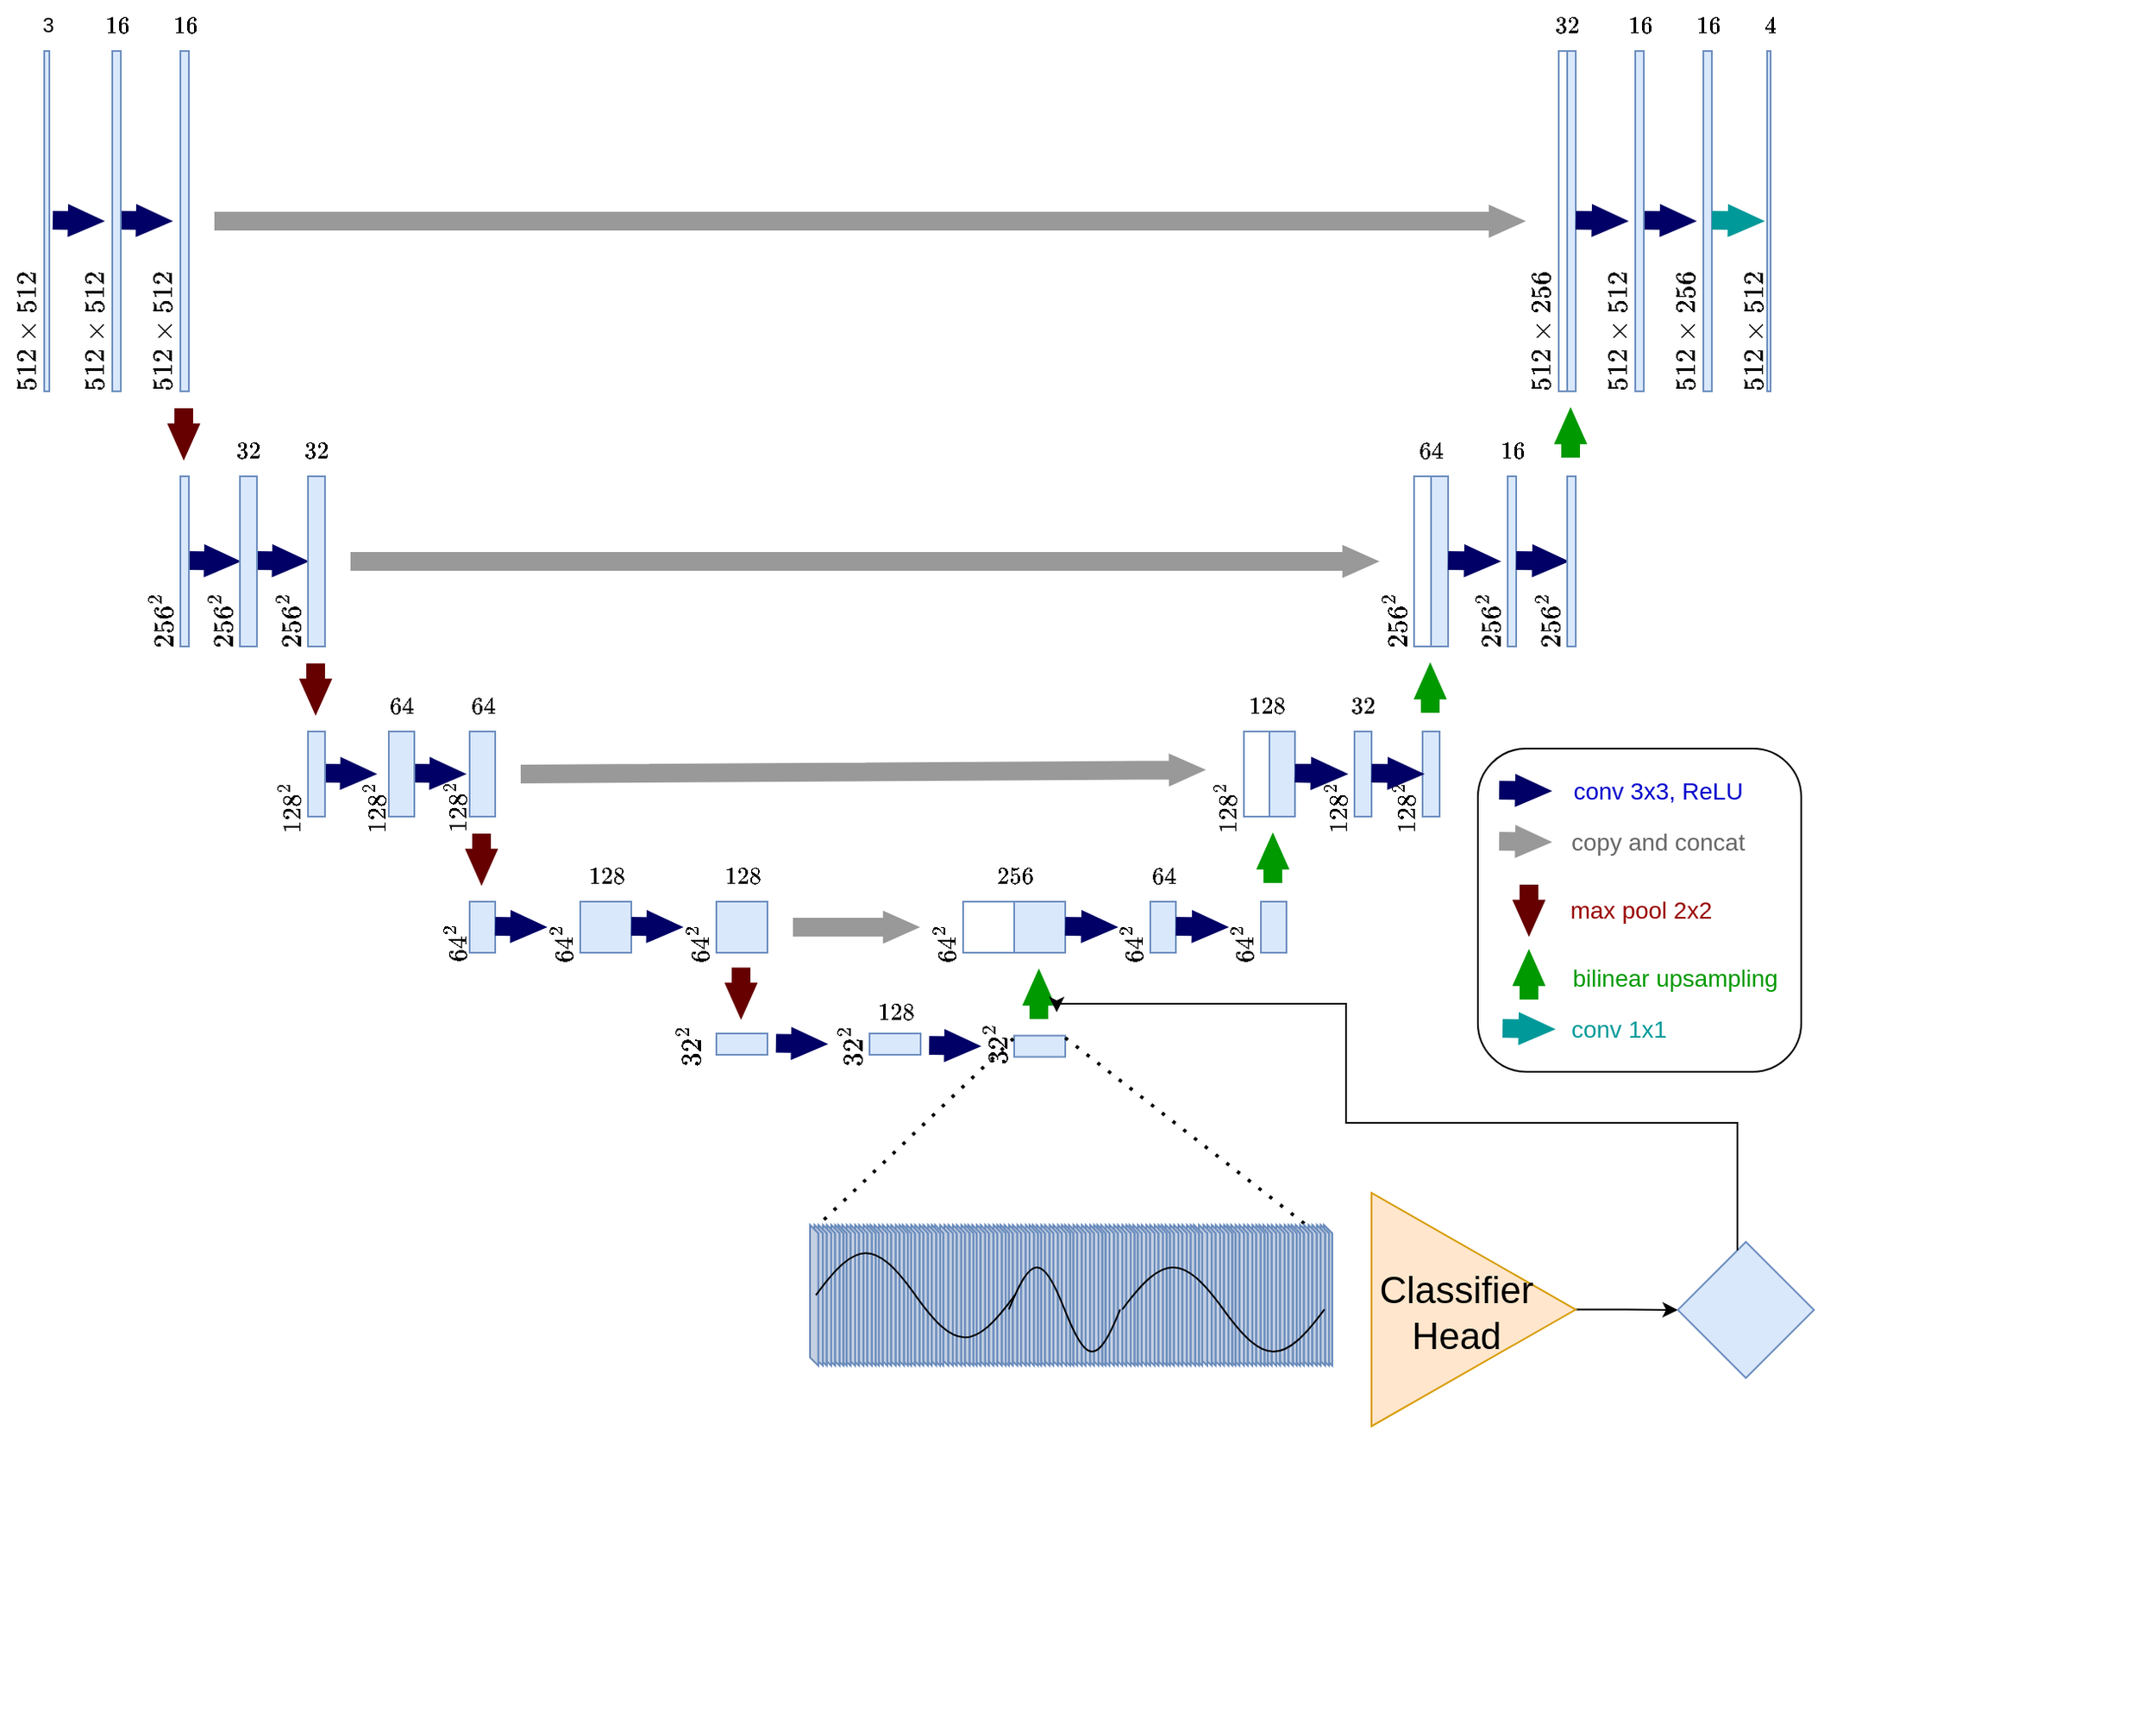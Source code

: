 <mxfile version="26.0.15">
  <diagram name="Page-1" id="Zg2J0i8kcsBhqcDElQuv">
    <mxGraphModel dx="1363" dy="919" grid="1" gridSize="10" guides="1" tooltips="1" connect="1" arrows="1" fold="1" page="1" pageScale="1" pageWidth="850" pageHeight="1100" math="1" shadow="0">
      <root>
        <mxCell id="0" />
        <mxCell id="1" parent="0" />
        <mxCell id="kov3exJGOiLsOatTBzYe-4" value="&lt;font style=&quot;font-size: 14px;&quot;&gt;$$512 \times 512$$&lt;/font&gt;" style="text;html=1;align=center;verticalAlign=middle;resizable=0;points=[];autosize=1;strokeColor=none;fillColor=none;rotation=-90;" parent="1" vertex="1">
          <mxGeometry x="-25" y="230" width="150" height="30" as="geometry" />
        </mxCell>
        <mxCell id="kov3exJGOiLsOatTBzYe-5" value="3" style="text;html=1;align=center;verticalAlign=middle;resizable=0;points=[];autosize=1;strokeColor=none;fillColor=none;rotation=0;" parent="1" vertex="1">
          <mxGeometry x="46.5" y="50" width="30" height="30" as="geometry" />
        </mxCell>
        <mxCell id="kov3exJGOiLsOatTBzYe-10" value="" style="shape=flexArrow;endArrow=classic;html=1;rounded=0;fillColor=#000066;strokeColor=#000066;endWidth=7;endSize=6.38;" parent="1" edge="1">
          <mxGeometry width="50" height="50" relative="1" as="geometry">
            <mxPoint x="65" y="179.5" as="sourcePoint" />
            <mxPoint x="95" y="180" as="targetPoint" />
          </mxGeometry>
        </mxCell>
        <mxCell id="kov3exJGOiLsOatTBzYe-54" value="" style="shape=flexArrow;endArrow=classic;html=1;rounded=0;fillColor=#000066;strokeColor=#000066;endWidth=7;endSize=6.38;entryX=0;entryY=0.5;entryDx=0;entryDy=0;" parent="1" edge="1">
          <mxGeometry width="50" height="50" relative="1" as="geometry">
            <mxPoint x="145" y="379.5" as="sourcePoint" />
            <mxPoint x="175" y="380" as="targetPoint" />
          </mxGeometry>
        </mxCell>
        <mxCell id="kov3exJGOiLsOatTBzYe-59" value="" style="shape=flexArrow;endArrow=classic;html=1;rounded=0;fillColor=#000066;strokeColor=#000066;endWidth=7;endSize=6.38;entryX=0;entryY=0.5;entryDx=0;entryDy=0;" parent="1" edge="1">
          <mxGeometry width="50" height="50" relative="1" as="geometry">
            <mxPoint x="225" y="504.5" as="sourcePoint" />
            <mxPoint x="255" y="505" as="targetPoint" />
          </mxGeometry>
        </mxCell>
        <mxCell id="kov3exJGOiLsOatTBzYe-63" value="" style="shape=flexArrow;endArrow=classic;html=1;rounded=0;fillColor=#660000;strokeColor=#660000;endWidth=7;endSize=6.38;" parent="1" edge="1">
          <mxGeometry width="50" height="50" relative="1" as="geometry">
            <mxPoint x="142" y="290" as="sourcePoint" />
            <mxPoint x="142" y="320" as="targetPoint" />
          </mxGeometry>
        </mxCell>
        <mxCell id="kov3exJGOiLsOatTBzYe-64" value="" style="shape=flexArrow;endArrow=classic;html=1;rounded=0;fillColor=#660000;strokeColor=#660000;endWidth=7;endSize=6.38;" parent="1" edge="1">
          <mxGeometry width="50" height="50" relative="1" as="geometry">
            <mxPoint x="219.5" y="440" as="sourcePoint" />
            <mxPoint x="219.5" y="470" as="targetPoint" />
          </mxGeometry>
        </mxCell>
        <mxCell id="kov3exJGOiLsOatTBzYe-65" value="" style="shape=flexArrow;endArrow=classic;html=1;rounded=0;fillColor=#660000;strokeColor=#660000;endWidth=7;endSize=6.38;" parent="1" edge="1">
          <mxGeometry width="50" height="50" relative="1" as="geometry">
            <mxPoint x="317" y="540" as="sourcePoint" />
            <mxPoint x="317" y="570" as="targetPoint" />
          </mxGeometry>
        </mxCell>
        <mxCell id="kov3exJGOiLsOatTBzYe-66" value="" style="shape=flexArrow;endArrow=classic;html=1;rounded=0;fillColor=#660000;strokeColor=#660000;endWidth=7;endSize=6.38;" parent="1" edge="1">
          <mxGeometry width="50" height="50" relative="1" as="geometry">
            <mxPoint x="469.5" y="618.75" as="sourcePoint" />
            <mxPoint x="469.5" y="648.75" as="targetPoint" />
          </mxGeometry>
        </mxCell>
        <mxCell id="kov3exJGOiLsOatTBzYe-67" value="" style="shape=flexArrow;endArrow=classic;html=1;rounded=0;fillColor=#000066;strokeColor=#000066;endWidth=7;endSize=6.38;entryX=0;entryY=0.5;entryDx=0;entryDy=0;" parent="1" edge="1">
          <mxGeometry width="50" height="50" relative="1" as="geometry">
            <mxPoint x="535" y="663.75" as="sourcePoint" />
            <mxPoint x="535" y="663.75" as="targetPoint" />
          </mxGeometry>
        </mxCell>
        <mxCell id="kov3exJGOiLsOatTBzYe-76" value="" style="shape=flexArrow;endArrow=classic;html=1;rounded=0;fillColor=#999999;strokeColor=#999999;endWidth=7;endSize=6.38;entryX=0.933;entryY=0.167;entryDx=0;entryDy=0;entryPerimeter=0;" parent="1" target="kov3exJGOiLsOatTBzYe-335" edge="1">
          <mxGeometry width="50" height="50" relative="1" as="geometry">
            <mxPoint x="160" y="180" as="sourcePoint" />
            <mxPoint x="705" y="180" as="targetPoint" />
          </mxGeometry>
        </mxCell>
        <mxCell id="kov3exJGOiLsOatTBzYe-77" value="$$16$$" style="text;html=1;align=center;verticalAlign=middle;resizable=0;points=[];autosize=1;strokeColor=none;fillColor=none;rotation=0;" parent="1" vertex="1">
          <mxGeometry x="107.5" y="50" width="70" height="30" as="geometry" />
        </mxCell>
        <mxCell id="kov3exJGOiLsOatTBzYe-89" value="$$32$$" style="text;html=1;align=center;verticalAlign=middle;resizable=0;points=[];autosize=1;strokeColor=none;fillColor=none;rotation=0;" parent="1" vertex="1">
          <mxGeometry x="145" y="300" width="70" height="30" as="geometry" />
        </mxCell>
        <mxCell id="kov3exJGOiLsOatTBzYe-91" value="&lt;div style=&quot;font-size: 14px;&quot;&gt;$$256^2$$&lt;/div&gt;" style="text;html=1;align=center;verticalAlign=middle;resizable=0;points=[];autosize=1;strokeColor=none;fillColor=none;rotation=-90;" parent="1" vertex="1">
          <mxGeometry x="85" y="400" width="90" height="30" as="geometry" />
        </mxCell>
        <mxCell id="kov3exJGOiLsOatTBzYe-92" value="&lt;div style=&quot;font-size: 13px;&quot;&gt;$$128^2$$&lt;/div&gt;" style="text;html=1;align=center;verticalAlign=middle;resizable=0;points=[];autosize=1;strokeColor=none;fillColor=none;rotation=-90;" parent="1" vertex="1">
          <mxGeometry x="160" y="510" width="90" height="30" as="geometry" />
        </mxCell>
        <mxCell id="kov3exJGOiLsOatTBzYe-93" value="$$64$$" style="text;html=1;align=center;verticalAlign=middle;resizable=0;points=[];autosize=1;strokeColor=none;fillColor=none;rotation=0;" parent="1" vertex="1">
          <mxGeometry x="235" y="450" width="70" height="30" as="geometry" />
        </mxCell>
        <mxCell id="kov3exJGOiLsOatTBzYe-94" value="&lt;div style=&quot;font-size: 13px;&quot;&gt;$$64^2$$&lt;/div&gt;" style="text;html=1;align=center;verticalAlign=middle;resizable=0;points=[];autosize=1;strokeColor=none;fillColor=none;rotation=-90;" parent="1" vertex="1">
          <mxGeometry x="262.5" y="590" width="80" height="30" as="geometry" />
        </mxCell>
        <mxCell id="kov3exJGOiLsOatTBzYe-95" value="$$128$$" style="text;html=1;align=center;verticalAlign=middle;resizable=0;points=[];autosize=1;strokeColor=none;fillColor=none;rotation=0;" parent="1" vertex="1">
          <mxGeometry x="435" y="550" width="70" height="30" as="geometry" />
        </mxCell>
        <mxCell id="kov3exJGOiLsOatTBzYe-96" value="&lt;div style=&quot;font-size: 14px;&quot;&gt;$$32^2$$&lt;/div&gt;" style="text;html=1;align=center;verticalAlign=middle;resizable=0;points=[];autosize=1;strokeColor=none;fillColor=none;rotation=-90;" parent="1" vertex="1">
          <mxGeometry x="400" y="650" width="80" height="30" as="geometry" />
        </mxCell>
        <mxCell id="kov3exJGOiLsOatTBzYe-101" value="" style="shape=flexArrow;endArrow=classic;html=1;rounded=0;fillColor=#009900;strokeColor=#009900;endWidth=7;endSize=6.38;" parent="1" edge="1">
          <mxGeometry width="50" height="50" relative="1" as="geometry">
            <mxPoint x="644.5" y="649" as="sourcePoint" />
            <mxPoint x="644.5" y="620" as="targetPoint" />
          </mxGeometry>
        </mxCell>
        <mxCell id="kov3exJGOiLsOatTBzYe-102" value="" style="shape=flexArrow;endArrow=classic;html=1;rounded=0;fillColor=#999999;strokeColor=#999999;endWidth=7;endSize=6.38;entryX=0.889;entryY=0.133;entryDx=0;entryDy=0;entryPerimeter=0;" parent="1" target="kov3exJGOiLsOatTBzYe-297" edge="1">
          <mxGeometry width="50" height="50" relative="1" as="geometry">
            <mxPoint x="240" y="380" as="sourcePoint" />
            <mxPoint x="665" y="380" as="targetPoint" />
          </mxGeometry>
        </mxCell>
        <mxCell id="kov3exJGOiLsOatTBzYe-103" value="" style="shape=flexArrow;endArrow=classic;html=1;rounded=0;fillColor=#999999;strokeColor=#999999;endWidth=7;endSize=6.38;entryX=0.75;entryY=0.067;entryDx=0;entryDy=0;entryPerimeter=0;" parent="1" target="kov3exJGOiLsOatTBzYe-256" edge="1">
          <mxGeometry width="50" height="50" relative="1" as="geometry">
            <mxPoint x="340" y="505" as="sourcePoint" />
            <mxPoint x="550" y="505" as="targetPoint" />
          </mxGeometry>
        </mxCell>
        <mxCell id="kov3exJGOiLsOatTBzYe-104" value="" style="shape=flexArrow;endArrow=classic;html=1;rounded=0;fillColor=#999999;strokeColor=#999999;endWidth=7;endSize=6.38;entryX=0.625;entryY=-0.033;entryDx=0;entryDy=0;entryPerimeter=0;" parent="1" target="kov3exJGOiLsOatTBzYe-231" edge="1">
          <mxGeometry width="50" height="50" relative="1" as="geometry">
            <mxPoint x="500" y="595" as="sourcePoint" />
            <mxPoint x="540" y="595" as="targetPoint" />
          </mxGeometry>
        </mxCell>
        <mxCell id="kov3exJGOiLsOatTBzYe-112" value="$$32$$" style="text;html=1;align=center;verticalAlign=middle;resizable=0;points=[];autosize=1;strokeColor=none;fillColor=none;rotation=0;" parent="1" vertex="1">
          <mxGeometry x="185" y="300" width="70" height="30" as="geometry" />
        </mxCell>
        <mxCell id="kov3exJGOiLsOatTBzYe-114" value="" style="rounded=0;whiteSpace=wrap;html=1;fillColor=#dae8fc;strokeColor=#6c8ebf;" parent="1" vertex="1">
          <mxGeometry x="60" y="80" width="3" height="200" as="geometry" />
        </mxCell>
        <mxCell id="kov3exJGOiLsOatTBzYe-116" value="&lt;font style=&quot;font-size: 14px;&quot;&gt;$$512 \times 512$$&lt;/font&gt;" style="text;html=1;align=center;verticalAlign=middle;resizable=0;points=[];autosize=1;strokeColor=none;fillColor=none;rotation=-90;" parent="1" vertex="1">
          <mxGeometry x="15" y="230" width="150" height="30" as="geometry" />
        </mxCell>
        <mxCell id="kov3exJGOiLsOatTBzYe-117" value="" style="shape=flexArrow;endArrow=classic;html=1;rounded=0;fillColor=#000066;strokeColor=#000066;endWidth=7;endSize=6.38;" parent="1" edge="1">
          <mxGeometry width="50" height="50" relative="1" as="geometry">
            <mxPoint x="105" y="179.5" as="sourcePoint" />
            <mxPoint x="135" y="180" as="targetPoint" />
          </mxGeometry>
        </mxCell>
        <mxCell id="kov3exJGOiLsOatTBzYe-118" value="" style="rounded=0;whiteSpace=wrap;html=1;fillColor=#dae8fc;strokeColor=#6c8ebf;" parent="1" vertex="1">
          <mxGeometry x="100" y="80" width="5" height="200" as="geometry" />
        </mxCell>
        <mxCell id="kov3exJGOiLsOatTBzYe-146" value="" style="rounded=0;whiteSpace=wrap;html=1;fillColor=#FFFFFF;strokeColor=#6c8ebf;" parent="1" vertex="1">
          <mxGeometry x="950" y="80" width="5" height="200" as="geometry" />
        </mxCell>
        <mxCell id="kov3exJGOiLsOatTBzYe-147" value="&lt;font style=&quot;font-size: 14px;&quot;&gt;$$512 \times 512$$&lt;/font&gt;" style="text;html=1;align=center;verticalAlign=middle;resizable=0;points=[];autosize=1;strokeColor=none;fillColor=none;rotation=-90;" parent="1" vertex="1">
          <mxGeometry x="55" y="230" width="150" height="30" as="geometry" />
        </mxCell>
        <mxCell id="kov3exJGOiLsOatTBzYe-148" value="" style="shape=flexArrow;endArrow=classic;html=1;rounded=0;fillColor=#000066;strokeColor=#000066;endWidth=7;endSize=6.38;entryX=0;entryY=0.5;entryDx=0;entryDy=0;" parent="1" edge="1">
          <mxGeometry width="50" height="50" relative="1" as="geometry">
            <mxPoint x="185" y="379.5" as="sourcePoint" />
            <mxPoint x="215" y="380" as="targetPoint" />
          </mxGeometry>
        </mxCell>
        <mxCell id="kov3exJGOiLsOatTBzYe-149" value="" style="rounded=0;whiteSpace=wrap;html=1;fillColor=#dae8fc;strokeColor=#6c8ebf;" parent="1" vertex="1">
          <mxGeometry x="175" y="330" width="10" height="100" as="geometry" />
        </mxCell>
        <mxCell id="kov3exJGOiLsOatTBzYe-150" value="&lt;div style=&quot;font-size: 14px;&quot;&gt;$$256^2$$&lt;/div&gt;" style="text;html=1;align=center;verticalAlign=middle;resizable=0;points=[];autosize=1;strokeColor=none;fillColor=none;rotation=-90;" parent="1" vertex="1">
          <mxGeometry x="120" y="400" width="90" height="30" as="geometry" />
        </mxCell>
        <mxCell id="kov3exJGOiLsOatTBzYe-152" value="" style="rounded=0;whiteSpace=wrap;html=1;fillColor=#dae8fc;strokeColor=#6c8ebf;" parent="1" vertex="1">
          <mxGeometry x="830" y="480" width="10" height="50" as="geometry" />
        </mxCell>
        <mxCell id="kov3exJGOiLsOatTBzYe-153" value="&lt;div style=&quot;font-size: 14px;&quot;&gt;$$256^2$$&lt;/div&gt;" style="text;html=1;align=center;verticalAlign=middle;resizable=0;points=[];autosize=1;strokeColor=none;fillColor=none;rotation=-90;" parent="1" vertex="1">
          <mxGeometry x="160" y="400" width="90" height="30" as="geometry" />
        </mxCell>
        <mxCell id="kov3exJGOiLsOatTBzYe-168" value="" style="shape=flexArrow;endArrow=classic;html=1;rounded=0;fillColor=#000066;strokeColor=#000066;endWidth=7;endSize=6.38;entryX=0;entryY=0.5;entryDx=0;entryDy=0;" parent="1" edge="1">
          <mxGeometry width="50" height="50" relative="1" as="geometry">
            <mxPoint x="277.5" y="504.5" as="sourcePoint" />
            <mxPoint x="307.5" y="505" as="targetPoint" />
          </mxGeometry>
        </mxCell>
        <mxCell id="kov3exJGOiLsOatTBzYe-169" value="" style="rounded=0;whiteSpace=wrap;html=1;fillColor=#dae8fc;strokeColor=#6c8ebf;" parent="1" vertex="1">
          <mxGeometry x="262.5" y="480" width="15" height="50" as="geometry" />
        </mxCell>
        <mxCell id="kov3exJGOiLsOatTBzYe-172" value="$$64$$" style="text;html=1;align=center;verticalAlign=middle;resizable=0;points=[];autosize=1;strokeColor=none;fillColor=none;rotation=0;" parent="1" vertex="1">
          <mxGeometry x="282.5" y="450" width="70" height="30" as="geometry" />
        </mxCell>
        <mxCell id="kov3exJGOiLsOatTBzYe-173" value="&lt;div style=&quot;font-size: 13px;&quot;&gt;$$128^2$$&lt;/div&gt;" style="text;html=1;align=center;verticalAlign=middle;resizable=0;points=[];autosize=1;strokeColor=none;fillColor=none;rotation=-90;" parent="1" vertex="1">
          <mxGeometry x="210" y="510" width="90" height="30" as="geometry" />
        </mxCell>
        <mxCell id="kov3exJGOiLsOatTBzYe-176" value="" style="rounded=0;whiteSpace=wrap;html=1;fillColor=#dae8fc;strokeColor=#6c8ebf;" parent="1" vertex="1">
          <mxGeometry x="140" y="330" width="5" height="100" as="geometry" />
        </mxCell>
        <mxCell id="kov3exJGOiLsOatTBzYe-177" value="" style="rounded=0;whiteSpace=wrap;html=1;fillColor=#dae8fc;strokeColor=#6c8ebf;" parent="1" vertex="1">
          <mxGeometry x="215" y="480" width="10" height="50" as="geometry" />
        </mxCell>
        <mxCell id="kov3exJGOiLsOatTBzYe-189" value="&lt;div style=&quot;font-size: 13px;&quot;&gt;$$128^2$$&lt;/div&gt;" style="text;html=1;align=center;verticalAlign=middle;resizable=0;points=[];autosize=1;strokeColor=none;fillColor=none;rotation=-90;" parent="1" vertex="1">
          <mxGeometry x="257.5" y="510" width="90" height="30" as="geometry" />
        </mxCell>
        <mxCell id="kov3exJGOiLsOatTBzYe-190" value="" style="rounded=0;whiteSpace=wrap;html=1;fillColor=#dae8fc;strokeColor=#6c8ebf;" parent="1" vertex="1">
          <mxGeometry x="310" y="480" width="15" height="50" as="geometry" />
        </mxCell>
        <mxCell id="kov3exJGOiLsOatTBzYe-191" value="$$16$$" style="text;html=1;align=center;verticalAlign=middle;resizable=0;points=[];autosize=1;strokeColor=none;fillColor=none;rotation=0;" parent="1" vertex="1">
          <mxGeometry x="67.5" y="50" width="70" height="30" as="geometry" />
        </mxCell>
        <mxCell id="kov3exJGOiLsOatTBzYe-192" value="" style="rounded=0;whiteSpace=wrap;html=1;fillColor=#dae8fc;strokeColor=#6c8ebf;" parent="1" vertex="1">
          <mxGeometry x="310" y="580" width="15" height="30" as="geometry" />
        </mxCell>
        <mxCell id="kov3exJGOiLsOatTBzYe-45" value="" style="rounded=0;whiteSpace=wrap;html=1;fillColor=#dae8fc;strokeColor=#6c8ebf;" parent="1" vertex="1">
          <mxGeometry x="375" y="580" width="30" height="30" as="geometry" />
        </mxCell>
        <mxCell id="kov3exJGOiLsOatTBzYe-195" value="" style="shape=flexArrow;endArrow=classic;html=1;rounded=0;fillColor=#000066;strokeColor=#000066;endWidth=7;endSize=6.38;entryX=0;entryY=0.5;entryDx=0;entryDy=0;" parent="1" edge="1">
          <mxGeometry width="50" height="50" relative="1" as="geometry">
            <mxPoint x="325" y="594.5" as="sourcePoint" />
            <mxPoint x="355" y="595" as="targetPoint" />
          </mxGeometry>
        </mxCell>
        <mxCell id="kov3exJGOiLsOatTBzYe-197" value="" style="shape=flexArrow;endArrow=classic;html=1;rounded=0;fillColor=#000066;strokeColor=#000066;endWidth=7;endSize=6.38;entryX=0;entryY=0.5;entryDx=0;entryDy=0;" parent="1" edge="1">
          <mxGeometry width="50" height="50" relative="1" as="geometry">
            <mxPoint x="405" y="594.5" as="sourcePoint" />
            <mxPoint x="435" y="595" as="targetPoint" />
          </mxGeometry>
        </mxCell>
        <mxCell id="kov3exJGOiLsOatTBzYe-198" value="$$128$$" style="text;html=1;align=center;verticalAlign=middle;resizable=0;points=[];autosize=1;strokeColor=none;fillColor=none;rotation=0;" parent="1" vertex="1">
          <mxGeometry x="355" y="550" width="70" height="30" as="geometry" />
        </mxCell>
        <mxCell id="kov3exJGOiLsOatTBzYe-200" value="" style="rounded=0;whiteSpace=wrap;html=1;fillColor=#dae8fc;strokeColor=#6c8ebf;" parent="1" vertex="1">
          <mxGeometry x="455" y="657.5" width="30" height="12.5" as="geometry" />
        </mxCell>
        <mxCell id="kov3exJGOiLsOatTBzYe-215" value="" style="shape=flexArrow;endArrow=classic;html=1;rounded=0;fillColor=#000066;strokeColor=#000066;endWidth=7;endSize=6.38;entryX=0;entryY=0.5;entryDx=0;entryDy=0;" parent="1" edge="1">
          <mxGeometry width="50" height="50" relative="1" as="geometry">
            <mxPoint x="490" y="663.25" as="sourcePoint" />
            <mxPoint x="520" y="663.75" as="targetPoint" />
          </mxGeometry>
        </mxCell>
        <mxCell id="kov3exJGOiLsOatTBzYe-219" value="" style="shape=flexArrow;endArrow=classic;html=1;rounded=0;fillColor=#000066;strokeColor=#000066;endWidth=7;endSize=6.38;entryX=0;entryY=0.5;entryDx=0;entryDy=0;" parent="1" edge="1">
          <mxGeometry width="50" height="50" relative="1" as="geometry">
            <mxPoint x="625" y="661.88" as="sourcePoint" />
            <mxPoint x="625" y="661.88" as="targetPoint" />
          </mxGeometry>
        </mxCell>
        <mxCell id="kov3exJGOiLsOatTBzYe-220" value="" style="rounded=0;whiteSpace=wrap;html=1;fillColor=#dae8fc;strokeColor=#6c8ebf;" parent="1" vertex="1">
          <mxGeometry x="545" y="657.5" width="30" height="12.5" as="geometry" />
        </mxCell>
        <mxCell id="kov3exJGOiLsOatTBzYe-221" value="" style="shape=flexArrow;endArrow=classic;html=1;rounded=0;fillColor=#000066;strokeColor=#000066;endWidth=7;endSize=6.38;entryX=0;entryY=0.5;entryDx=0;entryDy=0;" parent="1" edge="1">
          <mxGeometry width="50" height="50" relative="1" as="geometry">
            <mxPoint x="580" y="664.5" as="sourcePoint" />
            <mxPoint x="610" y="665" as="targetPoint" />
          </mxGeometry>
        </mxCell>
        <mxCell id="kov3exJGOiLsOatTBzYe-226" value="" style="rounded=0;whiteSpace=wrap;html=1;fillColor=#dae8fc;strokeColor=#6c8ebf;" parent="1" vertex="1">
          <mxGeometry x="630" y="658.75" width="30" height="12.5" as="geometry" />
        </mxCell>
        <mxCell id="kov3exJGOiLsOatTBzYe-228" value="$$128$$" style="text;html=1;align=center;verticalAlign=middle;resizable=0;points=[];autosize=1;strokeColor=none;fillColor=none;rotation=0;" parent="1" vertex="1">
          <mxGeometry x="525" y="630" width="70" height="30" as="geometry" />
        </mxCell>
        <mxCell id="kov3exJGOiLsOatTBzYe-231" value="&lt;div style=&quot;font-size: 13px;&quot;&gt;$$64^2$$&lt;/div&gt;" style="text;html=1;align=center;verticalAlign=middle;resizable=0;points=[];autosize=1;strokeColor=none;fillColor=none;rotation=-90;" parent="1" vertex="1">
          <mxGeometry x="550" y="590" width="80" height="30" as="geometry" />
        </mxCell>
        <mxCell id="kov3exJGOiLsOatTBzYe-233" value="" style="rounded=0;whiteSpace=wrap;html=1;fillColor=#FFFFFF;strokeColor=#6c8ebf;" parent="1" vertex="1">
          <mxGeometry x="600" y="580" width="30" height="30" as="geometry" />
        </mxCell>
        <mxCell id="kov3exJGOiLsOatTBzYe-243" value="$$256$$" style="text;html=1;align=center;verticalAlign=middle;resizable=0;points=[];autosize=1;strokeColor=none;fillColor=none;rotation=0;" parent="1" vertex="1">
          <mxGeometry x="595" y="550" width="70" height="30" as="geometry" />
        </mxCell>
        <mxCell id="kov3exJGOiLsOatTBzYe-240" value="" style="rounded=0;whiteSpace=wrap;html=1;fillColor=#dae8fc;strokeColor=#6c8ebf;" parent="1" vertex="1">
          <mxGeometry x="710" y="580" width="15" height="30" as="geometry" />
        </mxCell>
        <mxCell id="kov3exJGOiLsOatTBzYe-249" value="" style="rounded=0;whiteSpace=wrap;html=1;fillColor=#dae8fc;strokeColor=#6c8ebf;" parent="1" vertex="1">
          <mxGeometry x="775" y="580" width="15" height="30" as="geometry" />
        </mxCell>
        <mxCell id="kov3exJGOiLsOatTBzYe-250" value="" style="shape=flexArrow;endArrow=classic;html=1;rounded=0;fillColor=#009900;strokeColor=#009900;endWidth=7;endSize=6.38;" parent="1" edge="1">
          <mxGeometry width="50" height="50" relative="1" as="geometry">
            <mxPoint x="782" y="569" as="sourcePoint" />
            <mxPoint x="782" y="540" as="targetPoint" />
          </mxGeometry>
        </mxCell>
        <mxCell id="kov3exJGOiLsOatTBzYe-252" value="" style="rounded=0;whiteSpace=wrap;html=1;fillColor=#FFFFFF;strokeColor=#6c8ebf;" parent="1" vertex="1">
          <mxGeometry x="765" y="480" width="15" height="50" as="geometry" />
        </mxCell>
        <mxCell id="kov3exJGOiLsOatTBzYe-253" value="" style="rounded=0;whiteSpace=wrap;html=1;fillColor=#dae8fc;strokeColor=#6c8ebf;" parent="1" vertex="1">
          <mxGeometry x="780" y="480" width="15" height="50" as="geometry" />
        </mxCell>
        <mxCell id="kov3exJGOiLsOatTBzYe-254" value="$$128$$" style="text;html=1;align=center;verticalAlign=middle;resizable=0;points=[];autosize=1;strokeColor=none;fillColor=none;rotation=0;" parent="1" vertex="1">
          <mxGeometry x="742.5" y="450" width="70" height="30" as="geometry" />
        </mxCell>
        <mxCell id="kov3exJGOiLsOatTBzYe-256" value="&lt;div style=&quot;font-size: 13px;&quot;&gt;$$128^2$$&lt;/div&gt;" style="text;html=1;align=center;verticalAlign=middle;resizable=0;points=[];autosize=1;strokeColor=none;fillColor=none;rotation=-90;" parent="1" vertex="1">
          <mxGeometry x="710" y="510" width="90" height="30" as="geometry" />
        </mxCell>
        <mxCell id="kov3exJGOiLsOatTBzYe-257" value="&lt;div style=&quot;font-size: 14px;&quot;&gt;$$32^2$$&lt;/div&gt;" style="text;html=1;align=center;verticalAlign=middle;resizable=0;points=[];autosize=1;strokeColor=none;fillColor=none;rotation=-90;" parent="1" vertex="1">
          <mxGeometry x="495" y="650" width="80" height="30" as="geometry" />
        </mxCell>
        <mxCell id="kov3exJGOiLsOatTBzYe-258" value="&lt;div style=&quot;font-size: 14px;&quot;&gt;$$32^2$$&lt;/div&gt;" style="text;html=1;align=center;verticalAlign=middle;resizable=0;points=[];autosize=1;strokeColor=none;fillColor=none;rotation=-90;" parent="1" vertex="1">
          <mxGeometry x="580" y="648.75" width="80" height="30" as="geometry" />
        </mxCell>
        <mxCell id="kov3exJGOiLsOatTBzYe-260" value="&lt;div style=&quot;font-size: 13px;&quot;&gt;$$64^2$$&lt;/div&gt;" style="text;html=1;align=center;verticalAlign=middle;resizable=0;points=[];autosize=1;strokeColor=none;fillColor=none;rotation=-90;" parent="1" vertex="1">
          <mxGeometry x="325" y="590" width="80" height="30" as="geometry" />
        </mxCell>
        <mxCell id="kov3exJGOiLsOatTBzYe-265" value="&lt;div style=&quot;font-size: 13px;&quot;&gt;$$64^2$$&lt;/div&gt;" style="text;html=1;align=center;verticalAlign=middle;resizable=0;points=[];autosize=1;strokeColor=none;fillColor=none;rotation=-90;" parent="1" vertex="1">
          <mxGeometry x="405" y="590" width="80" height="30" as="geometry" />
        </mxCell>
        <mxCell id="kov3exJGOiLsOatTBzYe-196" value="" style="rounded=0;whiteSpace=wrap;html=1;fillColor=#dae8fc;strokeColor=#6c8ebf;" parent="1" vertex="1">
          <mxGeometry x="455" y="580" width="30" height="30" as="geometry" />
        </mxCell>
        <mxCell id="kov3exJGOiLsOatTBzYe-275" value="&lt;div style=&quot;font-size: 13px;&quot;&gt;$$64^2$$&lt;/div&gt;" style="text;html=1;align=center;verticalAlign=middle;resizable=0;points=[];autosize=1;strokeColor=none;fillColor=none;rotation=-90;" parent="1" vertex="1">
          <mxGeometry x="660" y="590" width="80" height="30" as="geometry" />
        </mxCell>
        <mxCell id="kov3exJGOiLsOatTBzYe-276" value="" style="rounded=0;whiteSpace=wrap;html=1;fillColor=#dae8fc;strokeColor=#6c8ebf;" parent="1" vertex="1">
          <mxGeometry x="215" y="330" width="10" height="100" as="geometry" />
        </mxCell>
        <mxCell id="kov3exJGOiLsOatTBzYe-277" value="&lt;div style=&quot;font-size: 13px;&quot;&gt;$$128^2$$&lt;/div&gt;" style="text;html=1;align=center;verticalAlign=middle;resizable=0;points=[];autosize=1;strokeColor=none;fillColor=none;rotation=-90;" parent="1" vertex="1">
          <mxGeometry x="775" y="510" width="90" height="30" as="geometry" />
        </mxCell>
        <mxCell id="kov3exJGOiLsOatTBzYe-278" value="$$32$$" style="text;html=1;align=center;verticalAlign=middle;resizable=0;points=[];autosize=1;strokeColor=none;fillColor=none;rotation=0;" parent="1" vertex="1">
          <mxGeometry x="800" y="450" width="70" height="30" as="geometry" />
        </mxCell>
        <mxCell id="kov3exJGOiLsOatTBzYe-279" value="" style="shape=flexArrow;endArrow=classic;html=1;rounded=0;fillColor=#000066;strokeColor=#000066;endWidth=7;endSize=6.38;entryX=0;entryY=0.5;entryDx=0;entryDy=0;" parent="1" edge="1">
          <mxGeometry width="50" height="50" relative="1" as="geometry">
            <mxPoint x="795" y="504.5" as="sourcePoint" />
            <mxPoint x="825.5" y="505" as="targetPoint" />
          </mxGeometry>
        </mxCell>
        <mxCell id="kov3exJGOiLsOatTBzYe-280" value="" style="rounded=0;whiteSpace=wrap;html=1;fillColor=#dae8fc;strokeColor=#6c8ebf;" parent="1" vertex="1">
          <mxGeometry x="870" y="480" width="10" height="50" as="geometry" />
        </mxCell>
        <mxCell id="kov3exJGOiLsOatTBzYe-281" value="&lt;div style=&quot;font-size: 13px;&quot;&gt;$$128^2$$&lt;/div&gt;" style="text;html=1;align=center;verticalAlign=middle;resizable=0;points=[];autosize=1;strokeColor=none;fillColor=none;rotation=-90;" parent="1" vertex="1">
          <mxGeometry x="815" y="510" width="90" height="30" as="geometry" />
        </mxCell>
        <mxCell id="kov3exJGOiLsOatTBzYe-282" value="" style="shape=flexArrow;endArrow=classic;html=1;rounded=0;fillColor=#000066;strokeColor=#000066;endWidth=7;endSize=6.38;entryX=0;entryY=0.5;entryDx=0;entryDy=0;" parent="1" edge="1">
          <mxGeometry width="50" height="50" relative="1" as="geometry">
            <mxPoint x="840" y="504.5" as="sourcePoint" />
            <mxPoint x="870.5" y="505" as="targetPoint" />
          </mxGeometry>
        </mxCell>
        <mxCell id="kov3exJGOiLsOatTBzYe-284" value="" style="shape=flexArrow;endArrow=classic;html=1;rounded=0;fillColor=#000066;strokeColor=#000066;endWidth=7;endSize=6.38;entryX=0;entryY=0.5;entryDx=0;entryDy=0;" parent="1" target="kov3exJGOiLsOatTBzYe-230" edge="1">
          <mxGeometry width="50" height="50" relative="1" as="geometry">
            <mxPoint x="655" y="594.5" as="sourcePoint" />
            <mxPoint x="685.5" y="595" as="targetPoint" />
          </mxGeometry>
        </mxCell>
        <mxCell id="kov3exJGOiLsOatTBzYe-230" value="" style="rounded=0;whiteSpace=wrap;html=1;fillColor=#dae8fc;strokeColor=#6c8ebf;" parent="1" vertex="1">
          <mxGeometry x="630" y="580" width="30" height="30" as="geometry" />
        </mxCell>
        <mxCell id="kov3exJGOiLsOatTBzYe-287" value="" style="shape=flexArrow;endArrow=classic;html=1;rounded=0;fillColor=#000066;strokeColor=#000066;endWidth=7;endSize=6.38;entryX=0;entryY=0.5;entryDx=0;entryDy=0;" parent="1" edge="1">
          <mxGeometry width="50" height="50" relative="1" as="geometry">
            <mxPoint x="660" y="594.5" as="sourcePoint" />
            <mxPoint x="690.5" y="595" as="targetPoint" />
          </mxGeometry>
        </mxCell>
        <mxCell id="kov3exJGOiLsOatTBzYe-289" value="&lt;div style=&quot;font-size: 13px;&quot;&gt;$$64^2$$&lt;/div&gt;" style="text;html=1;align=center;verticalAlign=middle;resizable=0;points=[];autosize=1;strokeColor=none;fillColor=none;rotation=-90;" parent="1" vertex="1">
          <mxGeometry x="725" y="590" width="80" height="30" as="geometry" />
        </mxCell>
        <mxCell id="kov3exJGOiLsOatTBzYe-290" value="" style="shape=flexArrow;endArrow=classic;html=1;rounded=0;fillColor=#000066;strokeColor=#000066;endWidth=7;endSize=6.38;entryX=0;entryY=0.5;entryDx=0;entryDy=0;" parent="1" edge="1">
          <mxGeometry width="50" height="50" relative="1" as="geometry">
            <mxPoint x="725" y="594.5" as="sourcePoint" />
            <mxPoint x="755.5" y="595" as="targetPoint" />
          </mxGeometry>
        </mxCell>
        <mxCell id="kov3exJGOiLsOatTBzYe-291" value="$$64$$" style="text;html=1;align=center;verticalAlign=middle;resizable=0;points=[];autosize=1;strokeColor=none;fillColor=none;rotation=0;" parent="1" vertex="1">
          <mxGeometry x="682.5" y="550" width="70" height="30" as="geometry" />
        </mxCell>
        <mxCell id="kov3exJGOiLsOatTBzYe-293" value="" style="shape=flexArrow;endArrow=classic;html=1;rounded=0;fillColor=#009900;strokeColor=#009900;endWidth=7;endSize=6.38;" parent="1" edge="1">
          <mxGeometry width="50" height="50" relative="1" as="geometry">
            <mxPoint x="874.5" y="469" as="sourcePoint" />
            <mxPoint x="874.5" y="440" as="targetPoint" />
          </mxGeometry>
        </mxCell>
        <mxCell id="kov3exJGOiLsOatTBzYe-294" value="" style="rounded=0;whiteSpace=wrap;html=1;fillColor=#FFFFFF;strokeColor=#6c8ebf;" parent="1" vertex="1">
          <mxGeometry x="865" y="330" width="10" height="100" as="geometry" />
        </mxCell>
        <mxCell id="kov3exJGOiLsOatTBzYe-295" value="" style="rounded=0;whiteSpace=wrap;html=1;fillColor=#dae8fc;strokeColor=#6c8ebf;" parent="1" vertex="1">
          <mxGeometry x="875" y="330" width="10" height="100" as="geometry" />
        </mxCell>
        <mxCell id="kov3exJGOiLsOatTBzYe-296" value="$$64$$" style="text;html=1;align=center;verticalAlign=middle;resizable=0;points=[];autosize=1;strokeColor=none;fillColor=none;rotation=0;" parent="1" vertex="1">
          <mxGeometry x="840" y="300" width="70" height="30" as="geometry" />
        </mxCell>
        <mxCell id="kov3exJGOiLsOatTBzYe-297" value="&lt;div style=&quot;font-size: 14px;&quot;&gt;$$256^2$$&lt;/div&gt;" style="text;html=1;align=center;verticalAlign=middle;resizable=0;points=[];autosize=1;strokeColor=none;fillColor=none;rotation=-90;" parent="1" vertex="1">
          <mxGeometry x="810" y="400" width="90" height="30" as="geometry" />
        </mxCell>
        <mxCell id="kov3exJGOiLsOatTBzYe-298" value="" style="shape=flexArrow;endArrow=classic;html=1;rounded=0;fillColor=#000066;strokeColor=#000066;endWidth=7;endSize=6.38;entryX=0;entryY=0.5;entryDx=0;entryDy=0;" parent="1" edge="1">
          <mxGeometry width="50" height="50" relative="1" as="geometry">
            <mxPoint x="885" y="379.5" as="sourcePoint" />
            <mxPoint x="915.5" y="380" as="targetPoint" />
          </mxGeometry>
        </mxCell>
        <mxCell id="kov3exJGOiLsOatTBzYe-302" value="&lt;div style=&quot;font-size: 14px;&quot;&gt;$$256^2$$&lt;/div&gt;" style="text;html=1;align=center;verticalAlign=middle;resizable=0;points=[];autosize=1;strokeColor=none;fillColor=none;rotation=-90;" parent="1" vertex="1">
          <mxGeometry x="865" y="400" width="90" height="30" as="geometry" />
        </mxCell>
        <mxCell id="kov3exJGOiLsOatTBzYe-309" value="" style="rounded=0;whiteSpace=wrap;html=1;fillColor=#dae8fc;strokeColor=#6c8ebf;" parent="1" vertex="1">
          <mxGeometry x="920" y="330" width="5" height="100" as="geometry" />
        </mxCell>
        <mxCell id="kov3exJGOiLsOatTBzYe-311" value="$$16$$" style="text;html=1;align=center;verticalAlign=middle;resizable=0;points=[];autosize=1;strokeColor=none;fillColor=none;rotation=0;" parent="1" vertex="1">
          <mxGeometry x="887.5" y="300" width="70" height="30" as="geometry" />
        </mxCell>
        <mxCell id="kov3exJGOiLsOatTBzYe-312" value="" style="shape=flexArrow;endArrow=classic;html=1;rounded=0;fillColor=#000066;strokeColor=#000066;endWidth=7;endSize=6.38;entryX=0;entryY=0.5;entryDx=0;entryDy=0;" parent="1" edge="1">
          <mxGeometry width="50" height="50" relative="1" as="geometry">
            <mxPoint x="925" y="379.5" as="sourcePoint" />
            <mxPoint x="955.5" y="380" as="targetPoint" />
          </mxGeometry>
        </mxCell>
        <mxCell id="kov3exJGOiLsOatTBzYe-321" value="&lt;div style=&quot;font-size: 14px;&quot;&gt;$$256^2$$&lt;/div&gt;" style="text;html=1;align=center;verticalAlign=middle;resizable=0;points=[];autosize=1;strokeColor=none;fillColor=none;rotation=-90;" parent="1" vertex="1">
          <mxGeometry x="900" y="400" width="90" height="30" as="geometry" />
        </mxCell>
        <mxCell id="kov3exJGOiLsOatTBzYe-322" value="" style="rounded=0;whiteSpace=wrap;html=1;fillColor=#dae8fc;strokeColor=#6c8ebf;" parent="1" vertex="1">
          <mxGeometry x="955" y="330" width="5" height="100" as="geometry" />
        </mxCell>
        <mxCell id="kov3exJGOiLsOatTBzYe-326" value="" style="rounded=0;whiteSpace=wrap;html=1;fillColor=#dae8fc;strokeColor=#6c8ebf;" parent="1" vertex="1">
          <mxGeometry x="955" y="80" width="5" height="200" as="geometry" />
        </mxCell>
        <mxCell id="kov3exJGOiLsOatTBzYe-327" value="" style="shape=flexArrow;endArrow=classic;html=1;rounded=0;fillColor=#009900;strokeColor=#009900;endWidth=7;endSize=6.38;" parent="1" edge="1">
          <mxGeometry width="50" height="50" relative="1" as="geometry">
            <mxPoint x="957" y="319" as="sourcePoint" />
            <mxPoint x="957" y="290" as="targetPoint" />
          </mxGeometry>
        </mxCell>
        <mxCell id="kov3exJGOiLsOatTBzYe-329" value="$$32$$" style="text;html=1;align=center;verticalAlign=middle;resizable=0;points=[];autosize=1;strokeColor=none;fillColor=none;rotation=0;" parent="1" vertex="1">
          <mxGeometry x="920" y="50" width="70" height="30" as="geometry" />
        </mxCell>
        <mxCell id="kov3exJGOiLsOatTBzYe-330" value="" style="rounded=0;whiteSpace=wrap;html=1;fillColor=#dae8fc;strokeColor=#6c8ebf;" parent="1" vertex="1">
          <mxGeometry x="140" y="80" width="5" height="200" as="geometry" />
        </mxCell>
        <mxCell id="kov3exJGOiLsOatTBzYe-331" value="" style="shape=flexArrow;endArrow=classic;html=1;rounded=0;fillColor=#000066;strokeColor=#000066;endWidth=7;endSize=6.38;entryX=0;entryY=0.5;entryDx=0;entryDy=0;" parent="1" edge="1">
          <mxGeometry width="50" height="50" relative="1" as="geometry">
            <mxPoint x="960" y="179.5" as="sourcePoint" />
            <mxPoint x="990.5" y="180" as="targetPoint" />
          </mxGeometry>
        </mxCell>
        <mxCell id="kov3exJGOiLsOatTBzYe-334" value="" style="shape=flexArrow;endArrow=classic;html=1;rounded=0;fillColor=#000066;strokeColor=#000066;endWidth=7;endSize=6.38;entryX=0;entryY=0.5;entryDx=0;entryDy=0;" parent="1" edge="1">
          <mxGeometry width="50" height="50" relative="1" as="geometry">
            <mxPoint x="1000" y="179.5" as="sourcePoint" />
            <mxPoint x="1030.5" y="180" as="targetPoint" />
          </mxGeometry>
        </mxCell>
        <mxCell id="kov3exJGOiLsOatTBzYe-335" value="&lt;font style=&quot;font-size: 14px;&quot;&gt;$$512 \times 256$$&lt;/font&gt;" style="text;html=1;align=center;verticalAlign=middle;resizable=0;points=[];autosize=1;strokeColor=none;fillColor=none;rotation=-90;" parent="1" vertex="1">
          <mxGeometry x="865" y="230" width="150" height="30" as="geometry" />
        </mxCell>
        <mxCell id="kov3exJGOiLsOatTBzYe-339" value="" style="rounded=0;whiteSpace=wrap;html=1;fillColor=#dae8fc;strokeColor=#6c8ebf;" parent="1" vertex="1">
          <mxGeometry x="995" y="80" width="5" height="200" as="geometry" />
        </mxCell>
        <mxCell id="kov3exJGOiLsOatTBzYe-340" value="&lt;font style=&quot;font-size: 14px;&quot;&gt;$$512 \times 512$$&lt;/font&gt;" style="text;html=1;align=center;verticalAlign=middle;resizable=0;points=[];autosize=1;strokeColor=none;fillColor=none;rotation=-90;" parent="1" vertex="1">
          <mxGeometry x="910" y="230" width="150" height="30" as="geometry" />
        </mxCell>
        <mxCell id="kov3exJGOiLsOatTBzYe-344" value="&lt;font style=&quot;font-size: 14px;&quot;&gt;$$512 \times 256$$&lt;/font&gt;" style="text;html=1;align=center;verticalAlign=middle;resizable=0;points=[];autosize=1;strokeColor=none;fillColor=none;rotation=-90;" parent="1" vertex="1">
          <mxGeometry x="950" y="230" width="150" height="30" as="geometry" />
        </mxCell>
        <mxCell id="kov3exJGOiLsOatTBzYe-345" value="" style="rounded=0;whiteSpace=wrap;html=1;fillColor=#dae8fc;strokeColor=#6c8ebf;" parent="1" vertex="1">
          <mxGeometry x="1035" y="80" width="5" height="200" as="geometry" />
        </mxCell>
        <mxCell id="kov3exJGOiLsOatTBzYe-348" value="" style="shape=flexArrow;endArrow=classic;html=1;rounded=0;fillColor=#000066;strokeColor=#000066;endWidth=7;endSize=6.38;entryX=0;entryY=0.5;entryDx=0;entryDy=0;" parent="1" edge="1">
          <mxGeometry width="50" height="50" relative="1" as="geometry">
            <mxPoint x="795" y="504.5" as="sourcePoint" />
            <mxPoint x="825.5" y="505" as="targetPoint" />
          </mxGeometry>
        </mxCell>
        <mxCell id="kov3exJGOiLsOatTBzYe-349" value="" style="shape=flexArrow;endArrow=classic;html=1;rounded=0;fillColor=#009999;strokeColor=#009999;endWidth=7;endSize=6.38;entryX=0;entryY=0.5;entryDx=0;entryDy=0;" parent="1" edge="1">
          <mxGeometry width="50" height="50" relative="1" as="geometry">
            <mxPoint x="1040" y="179.5" as="sourcePoint" />
            <mxPoint x="1070.5" y="180" as="targetPoint" />
          </mxGeometry>
        </mxCell>
        <mxCell id="kov3exJGOiLsOatTBzYe-350" value="" style="rounded=0;whiteSpace=wrap;html=1;fillColor=#dae8fc;strokeColor=#6c8ebf;" parent="1" vertex="1">
          <mxGeometry x="1072.5" y="80" width="2" height="200" as="geometry" />
        </mxCell>
        <mxCell id="kov3exJGOiLsOatTBzYe-351" value="$$16$$" style="text;html=1;align=center;verticalAlign=middle;resizable=0;points=[];autosize=1;strokeColor=none;fillColor=none;rotation=0;" parent="1" vertex="1">
          <mxGeometry x="962.5" y="50" width="70" height="30" as="geometry" />
        </mxCell>
        <mxCell id="kov3exJGOiLsOatTBzYe-352" value="$$16$$" style="text;html=1;align=center;verticalAlign=middle;resizable=0;points=[];autosize=1;strokeColor=none;fillColor=none;rotation=0;" parent="1" vertex="1">
          <mxGeometry x="1002.5" y="50" width="70" height="30" as="geometry" />
        </mxCell>
        <mxCell id="kov3exJGOiLsOatTBzYe-353" value="$$4$$" style="text;html=1;align=center;verticalAlign=middle;resizable=0;points=[];autosize=1;strokeColor=none;fillColor=none;rotation=0;" parent="1" vertex="1">
          <mxGeometry x="1043.5" y="50" width="60" height="30" as="geometry" />
        </mxCell>
        <mxCell id="kov3exJGOiLsOatTBzYe-354" value="" style="shape=flexArrow;endArrow=classic;html=1;rounded=0;fillColor=#000066;strokeColor=#000066;endWidth=7;endSize=6.38;entryX=0;entryY=0.5;entryDx=0;entryDy=0;" parent="1" edge="1">
          <mxGeometry width="50" height="50" relative="1" as="geometry">
            <mxPoint x="915" y="514.5" as="sourcePoint" />
            <mxPoint x="945.5" y="515" as="targetPoint" />
          </mxGeometry>
        </mxCell>
        <mxCell id="kov3exJGOiLsOatTBzYe-355" value="" style="shape=flexArrow;endArrow=classic;html=1;rounded=0;fillColor=#999999;strokeColor=#999999;endWidth=7;endSize=6.38;entryX=0;entryY=0.5;entryDx=0;entryDy=0;" parent="1" edge="1">
          <mxGeometry width="50" height="50" relative="1" as="geometry">
            <mxPoint x="915" y="544.5" as="sourcePoint" />
            <mxPoint x="945.5" y="545" as="targetPoint" />
          </mxGeometry>
        </mxCell>
        <mxCell id="kov3exJGOiLsOatTBzYe-357" value="" style="shape=flexArrow;endArrow=classic;html=1;rounded=0;fillColor=#660000;strokeColor=#660000;endWidth=7;endSize=6.38;" parent="1" edge="1">
          <mxGeometry width="50" height="50" relative="1" as="geometry">
            <mxPoint x="932.5" y="570" as="sourcePoint" />
            <mxPoint x="932.5" y="600" as="targetPoint" />
          </mxGeometry>
        </mxCell>
        <mxCell id="kov3exJGOiLsOatTBzYe-358" value="" style="shape=flexArrow;endArrow=classic;html=1;rounded=0;fillColor=#009900;strokeColor=#009900;endWidth=7;endSize=6.38;" parent="1" edge="1">
          <mxGeometry width="50" height="50" relative="1" as="geometry">
            <mxPoint x="932.5" y="637.5" as="sourcePoint" />
            <mxPoint x="932.5" y="608.5" as="targetPoint" />
          </mxGeometry>
        </mxCell>
        <mxCell id="kov3exJGOiLsOatTBzYe-359" value="" style="shape=flexArrow;endArrow=classic;html=1;rounded=0;fillColor=#009999;strokeColor=#009999;endWidth=7;endSize=6.38;entryX=0;entryY=0.5;entryDx=0;entryDy=0;" parent="1" edge="1">
          <mxGeometry width="50" height="50" relative="1" as="geometry">
            <mxPoint x="917" y="654.5" as="sourcePoint" />
            <mxPoint x="947.5" y="655" as="targetPoint" />
          </mxGeometry>
        </mxCell>
        <mxCell id="kov3exJGOiLsOatTBzYe-362" value="&lt;font style=&quot;font-size: 14px;&quot;&gt;$$512 \times 512$$&lt;/font&gt;" style="text;html=1;align=center;verticalAlign=middle;resizable=0;points=[];autosize=1;strokeColor=none;fillColor=none;rotation=-90;" parent="1" vertex="1">
          <mxGeometry x="990" y="230" width="150" height="30" as="geometry" />
        </mxCell>
        <mxCell id="kov3exJGOiLsOatTBzYe-363" value="&lt;font color=&quot;#0000cc&quot; style=&quot;font-size: 14px;&quot;&gt;conv 3x3, ReLU&lt;/font&gt;" style="text;html=1;align=center;verticalAlign=middle;resizable=0;points=[];autosize=1;strokeColor=none;fillColor=none;" parent="1" vertex="1">
          <mxGeometry x="947.5" y="500" width="120" height="30" as="geometry" />
        </mxCell>
        <mxCell id="kov3exJGOiLsOatTBzYe-364" value="&lt;font style=&quot;font-size: 14px;&quot; color=&quot;#666666&quot;&gt;copy and concat&lt;br&gt;&lt;/font&gt;" style="text;html=1;align=center;verticalAlign=middle;resizable=0;points=[];autosize=1;strokeColor=none;fillColor=none;" parent="1" vertex="1">
          <mxGeometry x="942.5" y="530" width="130" height="30" as="geometry" />
        </mxCell>
        <mxCell id="kov3exJGOiLsOatTBzYe-365" value="&lt;font color=&quot;#990000&quot; style=&quot;font-size: 14px;&quot;&gt;max pool 2x2&lt;/font&gt;&lt;font color=&quot;#990000&quot; style=&quot;font-size: 14px;&quot;&gt;&lt;br&gt;&lt;/font&gt;" style="text;html=1;align=center;verticalAlign=middle;resizable=0;points=[];autosize=1;strokeColor=none;fillColor=none;" parent="1" vertex="1">
          <mxGeometry x="942.5" y="570" width="110" height="30" as="geometry" />
        </mxCell>
        <mxCell id="kov3exJGOiLsOatTBzYe-366" value="&lt;font color=&quot;#009900&quot; style=&quot;font-size: 14px;&quot;&gt;bilinear upsampling&lt;/font&gt;&lt;font color=&quot;#009900&quot; style=&quot;font-size: 14px;&quot;&gt;&lt;br&gt;&lt;/font&gt;" style="text;html=1;align=center;verticalAlign=middle;resizable=0;points=[];autosize=1;strokeColor=none;fillColor=none;" parent="1" vertex="1">
          <mxGeometry x="942.5" y="610" width="150" height="30" as="geometry" />
        </mxCell>
        <mxCell id="kov3exJGOiLsOatTBzYe-367" value="&lt;font color=&quot;#009999&quot; style=&quot;font-size: 14px;&quot;&gt;conv 1x1&lt;br&gt;&lt;/font&gt;" style="text;html=1;align=center;verticalAlign=middle;resizable=0;points=[];autosize=1;strokeColor=none;fillColor=none;" parent="1" vertex="1">
          <mxGeometry x="945" y="640" width="80" height="30" as="geometry" />
        </mxCell>
        <mxCell id="kov3exJGOiLsOatTBzYe-371" value="" style="rounded=1;whiteSpace=wrap;html=1;fillColor=none;" parent="1" vertex="1">
          <mxGeometry x="902.5" y="490" width="190" height="190" as="geometry" />
        </mxCell>
        <mxCell id="0jLQMamWFt96zplDpg2h-1" value="" style="endArrow=none;dashed=1;html=1;dashPattern=1 3;strokeWidth=2;rounded=0;entryX=0;entryY=0;entryDx=4.917;entryDy=4.917;entryPerimeter=0;" parent="1" target="0jLQMamWFt96zplDpg2h-31" edge="1">
          <mxGeometry width="50" height="50" relative="1" as="geometry">
            <mxPoint x="660" y="660" as="sourcePoint" />
            <mxPoint x="1060" y="860" as="targetPoint" />
          </mxGeometry>
        </mxCell>
        <mxCell id="0jLQMamWFt96zplDpg2h-2" value="" style="endArrow=none;dashed=1;html=1;dashPattern=1 3;strokeWidth=2;rounded=0;exitX=0;exitY=0;exitDx=2.458;exitDy=2.458;exitPerimeter=0;" parent="1" source="0jLQMamWFt96zplDpg2h-194" edge="1">
          <mxGeometry width="50" height="50" relative="1" as="geometry">
            <mxPoint x="500" y="870" as="sourcePoint" />
            <mxPoint x="630" y="660" as="targetPoint" />
          </mxGeometry>
        </mxCell>
        <mxCell id="0jLQMamWFt96zplDpg2h-339" value="" style="group" parent="1" vertex="1" connectable="0">
          <mxGeometry x="390" y="770" width="910" height="296.18" as="geometry" />
        </mxCell>
        <mxCell id="0jLQMamWFt96zplDpg2h-4" value="" style="shape=cube;whiteSpace=wrap;html=1;boundedLbl=1;backgroundOutline=1;darkOpacity=0.05;darkOpacity2=0.1;fillColor=#dae8fc;strokeColor=#6c8ebf;size=20;movable=1;resizable=1;rotatable=1;deletable=1;editable=1;locked=0;connectable=1;container=0;" parent="0jLQMamWFt96zplDpg2h-339" vertex="1">
          <mxGeometry x="422.009" width="4.917" height="82.857" as="geometry" />
        </mxCell>
        <mxCell id="0jLQMamWFt96zplDpg2h-28" value="" style="shape=cube;whiteSpace=wrap;html=1;boundedLbl=1;backgroundOutline=1;darkOpacity=0.05;darkOpacity2=0.1;fillColor=#dae8fc;strokeColor=#6c8ebf;size=20;movable=1;resizable=1;rotatable=1;deletable=1;editable=1;locked=0;connectable=1;container=0;" parent="0jLQMamWFt96zplDpg2h-339" vertex="1">
          <mxGeometry x="420.097" width="4.917" height="82.857" as="geometry" />
        </mxCell>
        <mxCell id="0jLQMamWFt96zplDpg2h-29" value="" style="shape=cube;whiteSpace=wrap;html=1;boundedLbl=1;backgroundOutline=1;darkOpacity=0.05;darkOpacity2=0.1;fillColor=#dae8fc;strokeColor=#6c8ebf;size=20;movable=1;resizable=1;rotatable=1;deletable=1;editable=1;locked=0;connectable=1;container=0;" parent="0jLQMamWFt96zplDpg2h-339" vertex="1">
          <mxGeometry x="417.821" width="4.917" height="82.857" as="geometry" />
        </mxCell>
        <mxCell id="0jLQMamWFt96zplDpg2h-30" value="" style="shape=cube;whiteSpace=wrap;html=1;boundedLbl=1;backgroundOutline=1;darkOpacity=0.05;darkOpacity2=0.1;fillColor=#dae8fc;strokeColor=#6c8ebf;size=20;movable=1;resizable=1;rotatable=1;deletable=1;editable=1;locked=0;connectable=1;container=0;" parent="0jLQMamWFt96zplDpg2h-339" vertex="1">
          <mxGeometry x="415.18" width="4.917" height="82.857" as="geometry" />
        </mxCell>
        <mxCell id="0jLQMamWFt96zplDpg2h-31" value="" style="shape=cube;whiteSpace=wrap;html=1;boundedLbl=1;backgroundOutline=1;darkOpacity=0.05;darkOpacity2=0.1;fillColor=#dae8fc;strokeColor=#6c8ebf;size=20;movable=1;resizable=1;rotatable=1;deletable=1;editable=1;locked=0;connectable=1;container=0;" parent="0jLQMamWFt96zplDpg2h-339" vertex="1">
          <mxGeometry x="412.904" width="4.917" height="82.857" as="geometry" />
        </mxCell>
        <mxCell id="0jLQMamWFt96zplDpg2h-32" value="" style="shape=cube;whiteSpace=wrap;html=1;boundedLbl=1;backgroundOutline=1;darkOpacity=0.05;darkOpacity2=0.1;fillColor=#dae8fc;strokeColor=#6c8ebf;size=20;movable=1;resizable=1;rotatable=1;deletable=1;editable=1;locked=0;connectable=1;container=0;" parent="0jLQMamWFt96zplDpg2h-339" vertex="1">
          <mxGeometry x="410.264" width="4.917" height="82.857" as="geometry" />
        </mxCell>
        <mxCell id="0jLQMamWFt96zplDpg2h-33" value="" style="shape=cube;whiteSpace=wrap;html=1;boundedLbl=1;backgroundOutline=1;darkOpacity=0.05;darkOpacity2=0.1;fillColor=#dae8fc;strokeColor=#6c8ebf;size=20;movable=1;resizable=1;rotatable=1;deletable=1;editable=1;locked=0;connectable=1;container=0;" parent="0jLQMamWFt96zplDpg2h-339" vertex="1">
          <mxGeometry x="407.987" width="4.917" height="82.857" as="geometry" />
        </mxCell>
        <mxCell id="0jLQMamWFt96zplDpg2h-34" value="" style="shape=cube;whiteSpace=wrap;html=1;boundedLbl=1;backgroundOutline=1;darkOpacity=0.05;darkOpacity2=0.1;fillColor=#dae8fc;strokeColor=#6c8ebf;size=20;movable=1;resizable=1;rotatable=1;deletable=1;editable=1;locked=0;connectable=1;container=0;" parent="0jLQMamWFt96zplDpg2h-339" vertex="1">
          <mxGeometry x="405.347" width="4.917" height="82.857" as="geometry" />
        </mxCell>
        <mxCell id="0jLQMamWFt96zplDpg2h-43" value="" style="shape=cube;whiteSpace=wrap;html=1;boundedLbl=1;backgroundOutline=1;darkOpacity=0.05;darkOpacity2=0.1;fillColor=#dae8fc;strokeColor=#6c8ebf;size=20;movable=1;resizable=1;rotatable=1;deletable=1;editable=1;locked=0;connectable=1;container=0;" parent="0jLQMamWFt96zplDpg2h-339" vertex="1">
          <mxGeometry x="403.071" width="4.917" height="82.857" as="geometry" />
        </mxCell>
        <mxCell id="0jLQMamWFt96zplDpg2h-44" value="" style="shape=cube;whiteSpace=wrap;html=1;boundedLbl=1;backgroundOutline=1;darkOpacity=0.05;darkOpacity2=0.1;fillColor=#dae8fc;strokeColor=#6c8ebf;size=20;movable=1;resizable=1;rotatable=1;deletable=1;editable=1;locked=0;connectable=1;container=0;" parent="0jLQMamWFt96zplDpg2h-339" vertex="1">
          <mxGeometry x="401.159" width="4.917" height="82.857" as="geometry" />
        </mxCell>
        <mxCell id="0jLQMamWFt96zplDpg2h-45" value="" style="shape=cube;whiteSpace=wrap;html=1;boundedLbl=1;backgroundOutline=1;darkOpacity=0.05;darkOpacity2=0.1;fillColor=#dae8fc;strokeColor=#6c8ebf;size=20;movable=1;resizable=1;rotatable=1;deletable=1;editable=1;locked=0;connectable=1;container=0;" parent="0jLQMamWFt96zplDpg2h-339" vertex="1">
          <mxGeometry x="398.883" width="4.917" height="82.857" as="geometry" />
        </mxCell>
        <mxCell id="0jLQMamWFt96zplDpg2h-46" value="" style="shape=cube;whiteSpace=wrap;html=1;boundedLbl=1;backgroundOutline=1;darkOpacity=0.05;darkOpacity2=0.1;fillColor=#dae8fc;strokeColor=#6c8ebf;size=20;movable=1;resizable=1;rotatable=1;deletable=1;editable=1;locked=0;connectable=1;container=0;" parent="0jLQMamWFt96zplDpg2h-339" vertex="1">
          <mxGeometry x="396.242" width="4.917" height="82.857" as="geometry" />
        </mxCell>
        <mxCell id="0jLQMamWFt96zplDpg2h-47" value="" style="shape=cube;whiteSpace=wrap;html=1;boundedLbl=1;backgroundOutline=1;darkOpacity=0.05;darkOpacity2=0.1;fillColor=#dae8fc;strokeColor=#6c8ebf;size=20;movable=1;resizable=1;rotatable=1;deletable=1;editable=1;locked=0;connectable=1;container=0;" parent="0jLQMamWFt96zplDpg2h-339" vertex="1">
          <mxGeometry x="393.966" width="4.917" height="82.857" as="geometry" />
        </mxCell>
        <mxCell id="0jLQMamWFt96zplDpg2h-48" value="" style="shape=cube;whiteSpace=wrap;html=1;boundedLbl=1;backgroundOutline=1;darkOpacity=0.05;darkOpacity2=0.1;fillColor=#dae8fc;strokeColor=#6c8ebf;size=20;movable=1;resizable=1;rotatable=1;deletable=1;editable=1;locked=0;connectable=1;container=0;" parent="0jLQMamWFt96zplDpg2h-339" vertex="1">
          <mxGeometry x="391.326" width="4.917" height="82.857" as="geometry" />
        </mxCell>
        <mxCell id="0jLQMamWFt96zplDpg2h-49" value="" style="shape=cube;whiteSpace=wrap;html=1;boundedLbl=1;backgroundOutline=1;darkOpacity=0.05;darkOpacity2=0.1;fillColor=#dae8fc;strokeColor=#6c8ebf;size=20;movable=1;resizable=1;rotatable=1;deletable=1;editable=1;locked=0;connectable=1;container=0;" parent="0jLQMamWFt96zplDpg2h-339" vertex="1">
          <mxGeometry x="389.049" width="4.917" height="82.857" as="geometry" />
        </mxCell>
        <mxCell id="0jLQMamWFt96zplDpg2h-50" value="" style="shape=cube;whiteSpace=wrap;html=1;boundedLbl=1;backgroundOutline=1;darkOpacity=0.05;darkOpacity2=0.1;fillColor=#dae8fc;strokeColor=#6c8ebf;size=20;movable=1;resizable=1;rotatable=1;deletable=1;editable=1;locked=0;connectable=1;container=0;" parent="0jLQMamWFt96zplDpg2h-339" vertex="1">
          <mxGeometry x="386.409" width="4.917" height="82.857" as="geometry" />
        </mxCell>
        <mxCell id="0jLQMamWFt96zplDpg2h-51" value="" style="shape=cube;whiteSpace=wrap;html=1;boundedLbl=1;backgroundOutline=1;darkOpacity=0.05;darkOpacity2=0.1;fillColor=#dae8fc;strokeColor=#6c8ebf;size=20;movable=1;resizable=1;rotatable=1;deletable=1;editable=1;locked=0;connectable=1;container=0;" parent="0jLQMamWFt96zplDpg2h-339" vertex="1">
          <mxGeometry x="384.133" width="4.917" height="82.857" as="geometry" />
        </mxCell>
        <mxCell id="0jLQMamWFt96zplDpg2h-52" value="" style="shape=cube;whiteSpace=wrap;html=1;boundedLbl=1;backgroundOutline=1;darkOpacity=0.05;darkOpacity2=0.1;fillColor=#dae8fc;strokeColor=#6c8ebf;size=20;movable=1;resizable=1;rotatable=1;deletable=1;editable=1;locked=0;connectable=1;container=0;" parent="0jLQMamWFt96zplDpg2h-339" vertex="1">
          <mxGeometry x="382.221" width="4.917" height="82.857" as="geometry" />
        </mxCell>
        <mxCell id="0jLQMamWFt96zplDpg2h-53" value="" style="shape=cube;whiteSpace=wrap;html=1;boundedLbl=1;backgroundOutline=1;darkOpacity=0.05;darkOpacity2=0.1;fillColor=#dae8fc;strokeColor=#6c8ebf;size=20;movable=1;resizable=1;rotatable=1;deletable=1;editable=1;locked=0;connectable=1;container=0;" parent="0jLQMamWFt96zplDpg2h-339" vertex="1">
          <mxGeometry x="379.945" width="4.917" height="82.857" as="geometry" />
        </mxCell>
        <mxCell id="0jLQMamWFt96zplDpg2h-54" value="" style="shape=cube;whiteSpace=wrap;html=1;boundedLbl=1;backgroundOutline=1;darkOpacity=0.05;darkOpacity2=0.1;fillColor=#dae8fc;strokeColor=#6c8ebf;size=20;movable=1;resizable=1;rotatable=1;deletable=1;editable=1;locked=0;connectable=1;container=0;" parent="0jLQMamWFt96zplDpg2h-339" vertex="1">
          <mxGeometry x="377.304" width="4.917" height="82.857" as="geometry" />
        </mxCell>
        <mxCell id="0jLQMamWFt96zplDpg2h-55" value="" style="shape=cube;whiteSpace=wrap;html=1;boundedLbl=1;backgroundOutline=1;darkOpacity=0.05;darkOpacity2=0.1;fillColor=#dae8fc;strokeColor=#6c8ebf;size=20;movable=1;resizable=1;rotatable=1;deletable=1;editable=1;locked=0;connectable=1;container=0;" parent="0jLQMamWFt96zplDpg2h-339" vertex="1">
          <mxGeometry x="375.028" width="4.917" height="82.857" as="geometry" />
        </mxCell>
        <mxCell id="0jLQMamWFt96zplDpg2h-56" value="" style="shape=cube;whiteSpace=wrap;html=1;boundedLbl=1;backgroundOutline=1;darkOpacity=0.05;darkOpacity2=0.1;fillColor=#dae8fc;strokeColor=#6c8ebf;size=20;movable=1;resizable=1;rotatable=1;deletable=1;editable=1;locked=0;connectable=1;container=0;" parent="0jLQMamWFt96zplDpg2h-339" vertex="1">
          <mxGeometry x="372.388" width="4.917" height="82.857" as="geometry" />
        </mxCell>
        <mxCell id="0jLQMamWFt96zplDpg2h-57" value="" style="shape=cube;whiteSpace=wrap;html=1;boundedLbl=1;backgroundOutline=1;darkOpacity=0.05;darkOpacity2=0.1;fillColor=#dae8fc;strokeColor=#6c8ebf;size=20;movable=1;resizable=1;rotatable=1;deletable=1;editable=1;locked=0;connectable=1;container=0;" parent="0jLQMamWFt96zplDpg2h-339" vertex="1">
          <mxGeometry x="370.111" width="4.917" height="82.857" as="geometry" />
        </mxCell>
        <mxCell id="0jLQMamWFt96zplDpg2h-58" value="" style="shape=cube;whiteSpace=wrap;html=1;boundedLbl=1;backgroundOutline=1;darkOpacity=0.05;darkOpacity2=0.1;fillColor=#dae8fc;strokeColor=#6c8ebf;size=20;movable=1;resizable=1;rotatable=1;deletable=1;editable=1;locked=0;connectable=1;container=0;" parent="0jLQMamWFt96zplDpg2h-339" vertex="1">
          <mxGeometry x="367.471" width="4.917" height="82.857" as="geometry" />
        </mxCell>
        <mxCell id="0jLQMamWFt96zplDpg2h-59" value="" style="shape=cube;whiteSpace=wrap;html=1;boundedLbl=1;backgroundOutline=1;darkOpacity=0.05;darkOpacity2=0.1;fillColor=#dae8fc;strokeColor=#6c8ebf;size=20;movable=1;resizable=1;rotatable=1;deletable=1;editable=1;locked=0;connectable=1;container=0;" parent="0jLQMamWFt96zplDpg2h-339" vertex="1">
          <mxGeometry x="365.195" width="4.917" height="82.857" as="geometry" />
        </mxCell>
        <mxCell id="0jLQMamWFt96zplDpg2h-60" value="" style="shape=cube;whiteSpace=wrap;html=1;boundedLbl=1;backgroundOutline=1;darkOpacity=0.05;darkOpacity2=0.1;fillColor=#dae8fc;strokeColor=#6c8ebf;size=20;movable=1;resizable=1;rotatable=1;deletable=1;editable=1;locked=0;connectable=1;container=0;" parent="0jLQMamWFt96zplDpg2h-339" vertex="1">
          <mxGeometry x="363.283" width="4.917" height="82.857" as="geometry" />
        </mxCell>
        <mxCell id="0jLQMamWFt96zplDpg2h-61" value="" style="shape=cube;whiteSpace=wrap;html=1;boundedLbl=1;backgroundOutline=1;darkOpacity=0.05;darkOpacity2=0.1;fillColor=#dae8fc;strokeColor=#6c8ebf;size=20;movable=1;resizable=1;rotatable=1;deletable=1;editable=1;locked=0;connectable=1;container=0;" parent="0jLQMamWFt96zplDpg2h-339" vertex="1">
          <mxGeometry x="361.007" width="4.917" height="82.857" as="geometry" />
        </mxCell>
        <mxCell id="0jLQMamWFt96zplDpg2h-62" value="" style="shape=cube;whiteSpace=wrap;html=1;boundedLbl=1;backgroundOutline=1;darkOpacity=0.05;darkOpacity2=0.1;fillColor=#dae8fc;strokeColor=#6c8ebf;size=20;movable=1;resizable=1;rotatable=1;deletable=1;editable=1;locked=0;connectable=1;container=0;" parent="0jLQMamWFt96zplDpg2h-339" vertex="1">
          <mxGeometry x="358.366" width="4.917" height="82.857" as="geometry" />
        </mxCell>
        <mxCell id="0jLQMamWFt96zplDpg2h-63" value="" style="shape=cube;whiteSpace=wrap;html=1;boundedLbl=1;backgroundOutline=1;darkOpacity=0.05;darkOpacity2=0.1;fillColor=#dae8fc;strokeColor=#6c8ebf;size=20;movable=1;resizable=1;rotatable=1;deletable=1;editable=1;locked=0;connectable=1;container=0;" parent="0jLQMamWFt96zplDpg2h-339" vertex="1">
          <mxGeometry x="356.09" width="4.917" height="82.857" as="geometry" />
        </mxCell>
        <mxCell id="0jLQMamWFt96zplDpg2h-64" value="" style="shape=cube;whiteSpace=wrap;html=1;boundedLbl=1;backgroundOutline=1;darkOpacity=0.05;darkOpacity2=0.1;fillColor=#dae8fc;strokeColor=#6c8ebf;size=20;movable=1;resizable=1;rotatable=1;deletable=1;editable=1;locked=0;connectable=1;container=0;" parent="0jLQMamWFt96zplDpg2h-339" vertex="1">
          <mxGeometry x="353.45" width="4.917" height="82.857" as="geometry" />
        </mxCell>
        <mxCell id="0jLQMamWFt96zplDpg2h-65" value="" style="shape=cube;whiteSpace=wrap;html=1;boundedLbl=1;backgroundOutline=1;darkOpacity=0.05;darkOpacity2=0.1;fillColor=#dae8fc;strokeColor=#6c8ebf;size=20;movable=1;resizable=1;rotatable=1;deletable=1;editable=1;locked=0;connectable=1;container=0;" parent="0jLQMamWFt96zplDpg2h-339" vertex="1">
          <mxGeometry x="351.173" width="4.917" height="82.857" as="geometry" />
        </mxCell>
        <mxCell id="0jLQMamWFt96zplDpg2h-66" value="" style="shape=cube;whiteSpace=wrap;html=1;boundedLbl=1;backgroundOutline=1;darkOpacity=0.05;darkOpacity2=0.1;fillColor=#dae8fc;strokeColor=#6c8ebf;size=20;movable=1;resizable=1;rotatable=1;deletable=1;editable=1;locked=0;connectable=1;container=0;" parent="0jLQMamWFt96zplDpg2h-339" vertex="1">
          <mxGeometry x="348.533" width="4.917" height="82.857" as="geometry" />
        </mxCell>
        <mxCell id="0jLQMamWFt96zplDpg2h-99" value="" style="shape=cube;whiteSpace=wrap;html=1;boundedLbl=1;backgroundOutline=1;darkOpacity=0.05;darkOpacity2=0.1;fillColor=#dae8fc;strokeColor=#6c8ebf;size=20;movable=1;resizable=1;rotatable=1;deletable=1;editable=1;locked=0;connectable=1;container=0;" parent="0jLQMamWFt96zplDpg2h-339" vertex="1">
          <mxGeometry x="345.619" width="4.917" height="82.857" as="geometry" />
        </mxCell>
        <mxCell id="0jLQMamWFt96zplDpg2h-100" value="" style="shape=cube;whiteSpace=wrap;html=1;boundedLbl=1;backgroundOutline=1;darkOpacity=0.05;darkOpacity2=0.1;fillColor=#dae8fc;strokeColor=#6c8ebf;size=20;movable=1;resizable=1;rotatable=1;deletable=1;editable=1;locked=0;connectable=1;container=0;" parent="0jLQMamWFt96zplDpg2h-339" vertex="1">
          <mxGeometry x="343.707" width="4.917" height="82.857" as="geometry" />
        </mxCell>
        <mxCell id="0jLQMamWFt96zplDpg2h-101" value="" style="shape=cube;whiteSpace=wrap;html=1;boundedLbl=1;backgroundOutline=1;darkOpacity=0.05;darkOpacity2=0.1;fillColor=#dae8fc;strokeColor=#6c8ebf;size=20;movable=1;resizable=1;rotatable=1;deletable=1;editable=1;locked=0;connectable=1;container=0;" parent="0jLQMamWFt96zplDpg2h-339" vertex="1">
          <mxGeometry x="341.431" width="4.917" height="82.857" as="geometry" />
        </mxCell>
        <mxCell id="0jLQMamWFt96zplDpg2h-102" value="" style="shape=cube;whiteSpace=wrap;html=1;boundedLbl=1;backgroundOutline=1;darkOpacity=0.05;darkOpacity2=0.1;fillColor=#dae8fc;strokeColor=#6c8ebf;size=20;movable=1;resizable=1;rotatable=1;deletable=1;editable=1;locked=0;connectable=1;container=0;" parent="0jLQMamWFt96zplDpg2h-339" vertex="1">
          <mxGeometry x="338.791" width="4.917" height="82.857" as="geometry" />
        </mxCell>
        <mxCell id="0jLQMamWFt96zplDpg2h-103" value="" style="shape=cube;whiteSpace=wrap;html=1;boundedLbl=1;backgroundOutline=1;darkOpacity=0.05;darkOpacity2=0.1;fillColor=#dae8fc;strokeColor=#6c8ebf;size=20;movable=1;resizable=1;rotatable=1;deletable=1;editable=1;locked=0;connectable=1;container=0;" parent="0jLQMamWFt96zplDpg2h-339" vertex="1">
          <mxGeometry x="336.515" width="4.917" height="82.857" as="geometry" />
        </mxCell>
        <mxCell id="0jLQMamWFt96zplDpg2h-104" value="" style="shape=cube;whiteSpace=wrap;html=1;boundedLbl=1;backgroundOutline=1;darkOpacity=0.05;darkOpacity2=0.1;fillColor=#dae8fc;strokeColor=#6c8ebf;size=20;movable=1;resizable=1;rotatable=1;deletable=1;editable=1;locked=0;connectable=1;container=0;" parent="0jLQMamWFt96zplDpg2h-339" vertex="1">
          <mxGeometry x="333.874" width="4.917" height="82.857" as="geometry" />
        </mxCell>
        <mxCell id="0jLQMamWFt96zplDpg2h-105" value="" style="shape=cube;whiteSpace=wrap;html=1;boundedLbl=1;backgroundOutline=1;darkOpacity=0.05;darkOpacity2=0.1;fillColor=#dae8fc;strokeColor=#6c8ebf;size=20;movable=1;resizable=1;rotatable=1;deletable=1;editable=1;locked=0;connectable=1;container=0;" parent="0jLQMamWFt96zplDpg2h-339" vertex="1">
          <mxGeometry x="331.598" width="4.917" height="82.857" as="geometry" />
        </mxCell>
        <mxCell id="0jLQMamWFt96zplDpg2h-106" value="" style="shape=cube;whiteSpace=wrap;html=1;boundedLbl=1;backgroundOutline=1;darkOpacity=0.05;darkOpacity2=0.1;fillColor=#dae8fc;strokeColor=#6c8ebf;size=20;movable=1;resizable=1;rotatable=1;deletable=1;editable=1;locked=0;connectable=1;container=0;" parent="0jLQMamWFt96zplDpg2h-339" vertex="1">
          <mxGeometry x="328.958" width="4.917" height="82.857" as="geometry" />
        </mxCell>
        <mxCell id="0jLQMamWFt96zplDpg2h-107" value="" style="shape=cube;whiteSpace=wrap;html=1;boundedLbl=1;backgroundOutline=1;darkOpacity=0.05;darkOpacity2=0.1;fillColor=#dae8fc;strokeColor=#6c8ebf;size=20;movable=1;resizable=1;rotatable=1;deletable=1;editable=1;locked=0;connectable=1;container=0;" parent="0jLQMamWFt96zplDpg2h-339" vertex="1">
          <mxGeometry x="326.681" width="4.917" height="82.857" as="geometry" />
        </mxCell>
        <mxCell id="0jLQMamWFt96zplDpg2h-108" value="" style="shape=cube;whiteSpace=wrap;html=1;boundedLbl=1;backgroundOutline=1;darkOpacity=0.05;darkOpacity2=0.1;fillColor=#dae8fc;strokeColor=#6c8ebf;size=20;movable=1;resizable=1;rotatable=1;deletable=1;editable=1;locked=0;connectable=1;container=0;" parent="0jLQMamWFt96zplDpg2h-339" vertex="1">
          <mxGeometry x="324.769" width="4.917" height="82.857" as="geometry" />
        </mxCell>
        <mxCell id="0jLQMamWFt96zplDpg2h-109" value="" style="shape=cube;whiteSpace=wrap;html=1;boundedLbl=1;backgroundOutline=1;darkOpacity=0.05;darkOpacity2=0.1;fillColor=#dae8fc;strokeColor=#6c8ebf;size=20;movable=1;resizable=1;rotatable=1;deletable=1;editable=1;locked=0;connectable=1;container=0;" parent="0jLQMamWFt96zplDpg2h-339" vertex="1">
          <mxGeometry x="322.493" width="4.917" height="82.857" as="geometry" />
        </mxCell>
        <mxCell id="0jLQMamWFt96zplDpg2h-110" value="" style="shape=cube;whiteSpace=wrap;html=1;boundedLbl=1;backgroundOutline=1;darkOpacity=0.05;darkOpacity2=0.1;fillColor=#dae8fc;strokeColor=#6c8ebf;size=20;movable=1;resizable=1;rotatable=1;deletable=1;editable=1;locked=0;connectable=1;container=0;" parent="0jLQMamWFt96zplDpg2h-339" vertex="1">
          <mxGeometry x="319.853" width="4.917" height="82.857" as="geometry" />
        </mxCell>
        <mxCell id="0jLQMamWFt96zplDpg2h-111" value="" style="shape=cube;whiteSpace=wrap;html=1;boundedLbl=1;backgroundOutline=1;darkOpacity=0.05;darkOpacity2=0.1;fillColor=#dae8fc;strokeColor=#6c8ebf;size=20;movable=1;resizable=1;rotatable=1;deletable=1;editable=1;locked=0;connectable=1;container=0;" parent="0jLQMamWFt96zplDpg2h-339" vertex="1">
          <mxGeometry x="317.577" width="4.917" height="82.857" as="geometry" />
        </mxCell>
        <mxCell id="0jLQMamWFt96zplDpg2h-112" value="" style="shape=cube;whiteSpace=wrap;html=1;boundedLbl=1;backgroundOutline=1;darkOpacity=0.05;darkOpacity2=0.1;fillColor=#dae8fc;strokeColor=#6c8ebf;size=20;movable=1;resizable=1;rotatable=1;deletable=1;editable=1;locked=0;connectable=1;container=0;" parent="0jLQMamWFt96zplDpg2h-339" vertex="1">
          <mxGeometry x="314.936" width="4.917" height="82.857" as="geometry" />
        </mxCell>
        <mxCell id="0jLQMamWFt96zplDpg2h-113" value="" style="shape=cube;whiteSpace=wrap;html=1;boundedLbl=1;backgroundOutline=1;darkOpacity=0.05;darkOpacity2=0.1;fillColor=#dae8fc;strokeColor=#6c8ebf;size=20;movable=1;resizable=1;rotatable=1;deletable=1;editable=1;locked=0;connectable=1;container=0;" parent="0jLQMamWFt96zplDpg2h-339" vertex="1">
          <mxGeometry x="312.66" width="4.917" height="82.857" as="geometry" />
        </mxCell>
        <mxCell id="0jLQMamWFt96zplDpg2h-114" value="" style="shape=cube;whiteSpace=wrap;html=1;boundedLbl=1;backgroundOutline=1;darkOpacity=0.05;darkOpacity2=0.1;fillColor=#dae8fc;strokeColor=#6c8ebf;size=20;movable=1;resizable=1;rotatable=1;deletable=1;editable=1;locked=0;connectable=1;container=0;" parent="0jLQMamWFt96zplDpg2h-339" vertex="1">
          <mxGeometry x="310.02" width="4.917" height="82.857" as="geometry" />
        </mxCell>
        <mxCell id="0jLQMamWFt96zplDpg2h-115" value="" style="shape=cube;whiteSpace=wrap;html=1;boundedLbl=1;backgroundOutline=1;darkOpacity=0.05;darkOpacity2=0.1;fillColor=#dae8fc;strokeColor=#6c8ebf;size=20;movable=1;resizable=1;rotatable=1;deletable=1;editable=1;locked=0;connectable=1;container=0;" parent="0jLQMamWFt96zplDpg2h-339" vertex="1">
          <mxGeometry x="307.743" width="4.917" height="82.857" as="geometry" />
        </mxCell>
        <mxCell id="0jLQMamWFt96zplDpg2h-116" value="" style="shape=cube;whiteSpace=wrap;html=1;boundedLbl=1;backgroundOutline=1;darkOpacity=0.05;darkOpacity2=0.1;fillColor=#dae8fc;strokeColor=#6c8ebf;size=20;movable=1;resizable=1;rotatable=1;deletable=1;editable=1;locked=0;connectable=1;container=0;" parent="0jLQMamWFt96zplDpg2h-339" vertex="1">
          <mxGeometry x="305.831" width="4.917" height="82.857" as="geometry" />
        </mxCell>
        <mxCell id="0jLQMamWFt96zplDpg2h-117" value="" style="shape=cube;whiteSpace=wrap;html=1;boundedLbl=1;backgroundOutline=1;darkOpacity=0.05;darkOpacity2=0.1;fillColor=#dae8fc;strokeColor=#6c8ebf;size=20;movable=1;resizable=1;rotatable=1;deletable=1;editable=1;locked=0;connectable=1;container=0;" parent="0jLQMamWFt96zplDpg2h-339" vertex="1">
          <mxGeometry x="303.555" width="4.917" height="82.857" as="geometry" />
        </mxCell>
        <mxCell id="0jLQMamWFt96zplDpg2h-118" value="" style="shape=cube;whiteSpace=wrap;html=1;boundedLbl=1;backgroundOutline=1;darkOpacity=0.05;darkOpacity2=0.1;fillColor=#dae8fc;strokeColor=#6c8ebf;size=20;movable=1;resizable=1;rotatable=1;deletable=1;editable=1;locked=0;connectable=1;container=0;" parent="0jLQMamWFt96zplDpg2h-339" vertex="1">
          <mxGeometry x="300.915" width="4.917" height="82.857" as="geometry" />
        </mxCell>
        <mxCell id="0jLQMamWFt96zplDpg2h-119" value="" style="shape=cube;whiteSpace=wrap;html=1;boundedLbl=1;backgroundOutline=1;darkOpacity=0.05;darkOpacity2=0.1;fillColor=#dae8fc;strokeColor=#6c8ebf;size=20;movable=1;resizable=1;rotatable=1;deletable=1;editable=1;locked=0;connectable=1;container=0;" parent="0jLQMamWFt96zplDpg2h-339" vertex="1">
          <mxGeometry x="298.639" width="4.917" height="82.857" as="geometry" />
        </mxCell>
        <mxCell id="0jLQMamWFt96zplDpg2h-120" value="" style="shape=cube;whiteSpace=wrap;html=1;boundedLbl=1;backgroundOutline=1;darkOpacity=0.05;darkOpacity2=0.1;fillColor=#dae8fc;strokeColor=#6c8ebf;size=20;movable=1;resizable=1;rotatable=1;deletable=1;editable=1;locked=0;connectable=1;container=0;" parent="0jLQMamWFt96zplDpg2h-339" vertex="1">
          <mxGeometry x="295.998" width="4.917" height="82.857" as="geometry" />
        </mxCell>
        <mxCell id="0jLQMamWFt96zplDpg2h-121" value="" style="shape=cube;whiteSpace=wrap;html=1;boundedLbl=1;backgroundOutline=1;darkOpacity=0.05;darkOpacity2=0.1;fillColor=#dae8fc;strokeColor=#6c8ebf;size=20;movable=1;resizable=1;rotatable=1;deletable=1;editable=1;locked=0;connectable=1;container=0;" parent="0jLQMamWFt96zplDpg2h-339" vertex="1">
          <mxGeometry x="293.722" width="4.917" height="82.857" as="geometry" />
        </mxCell>
        <mxCell id="0jLQMamWFt96zplDpg2h-122" value="" style="shape=cube;whiteSpace=wrap;html=1;boundedLbl=1;backgroundOutline=1;darkOpacity=0.05;darkOpacity2=0.1;fillColor=#dae8fc;strokeColor=#6c8ebf;size=20;movable=1;resizable=1;rotatable=1;deletable=1;editable=1;locked=0;connectable=1;container=0;" parent="0jLQMamWFt96zplDpg2h-339" vertex="1">
          <mxGeometry x="291.082" width="4.917" height="82.857" as="geometry" />
        </mxCell>
        <mxCell id="0jLQMamWFt96zplDpg2h-123" value="" style="shape=cube;whiteSpace=wrap;html=1;boundedLbl=1;backgroundOutline=1;darkOpacity=0.05;darkOpacity2=0.1;fillColor=#dae8fc;strokeColor=#6c8ebf;size=20;movable=1;resizable=1;rotatable=1;deletable=1;editable=1;locked=0;connectable=1;container=0;" parent="0jLQMamWFt96zplDpg2h-339" vertex="1">
          <mxGeometry x="288.805" width="4.917" height="82.857" as="geometry" />
        </mxCell>
        <mxCell id="0jLQMamWFt96zplDpg2h-124" value="" style="shape=cube;whiteSpace=wrap;html=1;boundedLbl=1;backgroundOutline=1;darkOpacity=0.05;darkOpacity2=0.1;fillColor=#dae8fc;strokeColor=#6c8ebf;size=20;movable=1;resizable=1;rotatable=1;deletable=1;editable=1;locked=0;connectable=1;container=0;" parent="0jLQMamWFt96zplDpg2h-339" vertex="1">
          <mxGeometry x="286.893" width="4.917" height="82.857" as="geometry" />
        </mxCell>
        <mxCell id="0jLQMamWFt96zplDpg2h-125" value="" style="shape=cube;whiteSpace=wrap;html=1;boundedLbl=1;backgroundOutline=1;darkOpacity=0.05;darkOpacity2=0.1;fillColor=#dae8fc;strokeColor=#6c8ebf;size=20;movable=1;resizable=1;rotatable=1;deletable=1;editable=1;locked=0;connectable=1;container=0;" parent="0jLQMamWFt96zplDpg2h-339" vertex="1">
          <mxGeometry x="284.617" width="4.917" height="82.857" as="geometry" />
        </mxCell>
        <mxCell id="0jLQMamWFt96zplDpg2h-126" value="" style="shape=cube;whiteSpace=wrap;html=1;boundedLbl=1;backgroundOutline=1;darkOpacity=0.05;darkOpacity2=0.1;fillColor=#dae8fc;strokeColor=#6c8ebf;size=20;movable=1;resizable=1;rotatable=1;deletable=1;editable=1;locked=0;connectable=1;container=0;" parent="0jLQMamWFt96zplDpg2h-339" vertex="1">
          <mxGeometry x="281.977" width="4.917" height="82.857" as="geometry" />
        </mxCell>
        <mxCell id="0jLQMamWFt96zplDpg2h-127" value="" style="shape=cube;whiteSpace=wrap;html=1;boundedLbl=1;backgroundOutline=1;darkOpacity=0.05;darkOpacity2=0.1;fillColor=#dae8fc;strokeColor=#6c8ebf;size=20;movable=1;resizable=1;rotatable=1;deletable=1;editable=1;locked=0;connectable=1;container=0;" parent="0jLQMamWFt96zplDpg2h-339" vertex="1">
          <mxGeometry x="279.701" width="4.917" height="82.857" as="geometry" />
        </mxCell>
        <mxCell id="0jLQMamWFt96zplDpg2h-128" value="" style="shape=cube;whiteSpace=wrap;html=1;boundedLbl=1;backgroundOutline=1;darkOpacity=0.05;darkOpacity2=0.1;fillColor=#dae8fc;strokeColor=#6c8ebf;size=20;movable=1;resizable=1;rotatable=1;deletable=1;editable=1;locked=0;connectable=1;container=0;" parent="0jLQMamWFt96zplDpg2h-339" vertex="1">
          <mxGeometry x="277.06" width="4.917" height="82.857" as="geometry" />
        </mxCell>
        <mxCell id="0jLQMamWFt96zplDpg2h-129" value="" style="shape=cube;whiteSpace=wrap;html=1;boundedLbl=1;backgroundOutline=1;darkOpacity=0.05;darkOpacity2=0.1;fillColor=#dae8fc;strokeColor=#6c8ebf;size=20;movable=1;resizable=1;rotatable=1;deletable=1;editable=1;locked=0;connectable=1;container=0;" parent="0jLQMamWFt96zplDpg2h-339" vertex="1">
          <mxGeometry x="274.784" width="4.917" height="82.857" as="geometry" />
        </mxCell>
        <mxCell id="0jLQMamWFt96zplDpg2h-130" value="" style="shape=cube;whiteSpace=wrap;html=1;boundedLbl=1;backgroundOutline=1;darkOpacity=0.05;darkOpacity2=0.1;fillColor=#dae8fc;strokeColor=#6c8ebf;size=20;movable=1;resizable=1;rotatable=1;deletable=1;editable=1;locked=0;connectable=1;container=0;" parent="0jLQMamWFt96zplDpg2h-339" vertex="1">
          <mxGeometry x="272.144" width="4.917" height="82.857" as="geometry" />
        </mxCell>
        <mxCell id="0jLQMamWFt96zplDpg2h-131" value="" style="shape=cube;whiteSpace=wrap;html=1;boundedLbl=1;backgroundOutline=1;darkOpacity=0.05;darkOpacity2=0.1;fillColor=#dae8fc;strokeColor=#6c8ebf;size=20;movable=1;resizable=1;rotatable=1;deletable=1;editable=1;locked=0;connectable=1;container=0;" parent="0jLQMamWFt96zplDpg2h-339" vertex="1">
          <mxGeometry x="269.867" width="4.917" height="82.857" as="geometry" />
        </mxCell>
        <mxCell id="0jLQMamWFt96zplDpg2h-132" value="" style="shape=cube;whiteSpace=wrap;html=1;boundedLbl=1;backgroundOutline=1;darkOpacity=0.05;darkOpacity2=0.1;fillColor=#dae8fc;strokeColor=#6c8ebf;size=20;movable=1;resizable=1;rotatable=1;deletable=1;editable=1;locked=0;connectable=1;container=0;" parent="0jLQMamWFt96zplDpg2h-339" vertex="1">
          <mxGeometry x="267.955" width="4.917" height="82.857" as="geometry" />
        </mxCell>
        <mxCell id="0jLQMamWFt96zplDpg2h-133" value="" style="shape=cube;whiteSpace=wrap;html=1;boundedLbl=1;backgroundOutline=1;darkOpacity=0.05;darkOpacity2=0.1;fillColor=#dae8fc;strokeColor=#6c8ebf;size=20;movable=1;resizable=1;rotatable=1;deletable=1;editable=1;locked=0;connectable=1;container=0;" parent="0jLQMamWFt96zplDpg2h-339" vertex="1">
          <mxGeometry x="265.679" width="4.917" height="82.857" as="geometry" />
        </mxCell>
        <mxCell id="0jLQMamWFt96zplDpg2h-134" value="" style="shape=cube;whiteSpace=wrap;html=1;boundedLbl=1;backgroundOutline=1;darkOpacity=0.05;darkOpacity2=0.1;fillColor=#dae8fc;strokeColor=#6c8ebf;size=20;movable=1;resizable=1;rotatable=1;deletable=1;editable=1;locked=0;connectable=1;container=0;" parent="0jLQMamWFt96zplDpg2h-339" vertex="1">
          <mxGeometry x="263.039" width="4.917" height="82.857" as="geometry" />
        </mxCell>
        <mxCell id="0jLQMamWFt96zplDpg2h-135" value="" style="shape=cube;whiteSpace=wrap;html=1;boundedLbl=1;backgroundOutline=1;darkOpacity=0.05;darkOpacity2=0.1;fillColor=#dae8fc;strokeColor=#6c8ebf;size=20;movable=1;resizable=1;rotatable=1;deletable=1;editable=1;locked=0;connectable=1;container=0;" parent="0jLQMamWFt96zplDpg2h-339" vertex="1">
          <mxGeometry x="260.763" width="4.917" height="82.857" as="geometry" />
        </mxCell>
        <mxCell id="0jLQMamWFt96zplDpg2h-136" value="" style="shape=cube;whiteSpace=wrap;html=1;boundedLbl=1;backgroundOutline=1;darkOpacity=0.05;darkOpacity2=0.1;fillColor=#dae8fc;strokeColor=#6c8ebf;size=20;movable=1;resizable=1;rotatable=1;deletable=1;editable=1;locked=0;connectable=1;container=0;" parent="0jLQMamWFt96zplDpg2h-339" vertex="1">
          <mxGeometry x="258.122" width="4.917" height="82.857" as="geometry" />
        </mxCell>
        <mxCell id="0jLQMamWFt96zplDpg2h-137" value="" style="shape=cube;whiteSpace=wrap;html=1;boundedLbl=1;backgroundOutline=1;darkOpacity=0.05;darkOpacity2=0.1;fillColor=#dae8fc;strokeColor=#6c8ebf;size=20;movable=1;resizable=1;rotatable=1;deletable=1;editable=1;locked=0;connectable=1;container=0;" parent="0jLQMamWFt96zplDpg2h-339" vertex="1">
          <mxGeometry x="255.846" width="4.917" height="82.857" as="geometry" />
        </mxCell>
        <mxCell id="0jLQMamWFt96zplDpg2h-138" value="" style="shape=cube;whiteSpace=wrap;html=1;boundedLbl=1;backgroundOutline=1;darkOpacity=0.05;darkOpacity2=0.1;fillColor=#dae8fc;strokeColor=#6c8ebf;size=20;movable=1;resizable=1;rotatable=1;deletable=1;editable=1;locked=0;connectable=1;container=0;" parent="0jLQMamWFt96zplDpg2h-339" vertex="1">
          <mxGeometry x="253.206" width="4.917" height="82.857" as="geometry" />
        </mxCell>
        <mxCell id="0jLQMamWFt96zplDpg2h-139" value="" style="shape=cube;whiteSpace=wrap;html=1;boundedLbl=1;backgroundOutline=1;darkOpacity=0.05;darkOpacity2=0.1;fillColor=#dae8fc;strokeColor=#6c8ebf;size=20;movable=1;resizable=1;rotatable=1;deletable=1;editable=1;locked=0;connectable=1;container=0;" parent="0jLQMamWFt96zplDpg2h-339" vertex="1">
          <mxGeometry x="250.929" width="4.917" height="82.857" as="geometry" />
        </mxCell>
        <mxCell id="0jLQMamWFt96zplDpg2h-140" value="" style="shape=cube;whiteSpace=wrap;html=1;boundedLbl=1;backgroundOutline=1;darkOpacity=0.05;darkOpacity2=0.1;fillColor=#dae8fc;strokeColor=#6c8ebf;size=20;movable=1;resizable=1;rotatable=1;deletable=1;editable=1;locked=0;connectable=1;container=0;" parent="0jLQMamWFt96zplDpg2h-339" vertex="1">
          <mxGeometry x="249.017" width="4.917" height="82.857" as="geometry" />
        </mxCell>
        <mxCell id="0jLQMamWFt96zplDpg2h-141" value="" style="shape=cube;whiteSpace=wrap;html=1;boundedLbl=1;backgroundOutline=1;darkOpacity=0.05;darkOpacity2=0.1;fillColor=#dae8fc;strokeColor=#6c8ebf;size=20;movable=1;resizable=1;rotatable=1;deletable=1;editable=1;locked=0;connectable=1;container=0;" parent="0jLQMamWFt96zplDpg2h-339" vertex="1">
          <mxGeometry x="246.741" width="4.917" height="82.857" as="geometry" />
        </mxCell>
        <mxCell id="0jLQMamWFt96zplDpg2h-142" value="" style="shape=cube;whiteSpace=wrap;html=1;boundedLbl=1;backgroundOutline=1;darkOpacity=0.05;darkOpacity2=0.1;fillColor=#dae8fc;strokeColor=#6c8ebf;size=20;movable=1;resizable=1;rotatable=1;deletable=1;editable=1;locked=0;connectable=1;container=0;" parent="0jLQMamWFt96zplDpg2h-339" vertex="1">
          <mxGeometry x="244.101" width="4.917" height="82.857" as="geometry" />
        </mxCell>
        <mxCell id="0jLQMamWFt96zplDpg2h-143" value="" style="shape=cube;whiteSpace=wrap;html=1;boundedLbl=1;backgroundOutline=1;darkOpacity=0.05;darkOpacity2=0.1;fillColor=#dae8fc;strokeColor=#6c8ebf;size=20;movable=1;resizable=1;rotatable=1;deletable=1;editable=1;locked=0;connectable=1;container=0;" parent="0jLQMamWFt96zplDpg2h-339" vertex="1">
          <mxGeometry x="241.825" width="4.917" height="82.857" as="geometry" />
        </mxCell>
        <mxCell id="0jLQMamWFt96zplDpg2h-144" value="" style="shape=cube;whiteSpace=wrap;html=1;boundedLbl=1;backgroundOutline=1;darkOpacity=0.05;darkOpacity2=0.1;fillColor=#dae8fc;strokeColor=#6c8ebf;size=20;movable=1;resizable=1;rotatable=1;deletable=1;editable=1;locked=0;connectable=1;container=0;" parent="0jLQMamWFt96zplDpg2h-339" vertex="1">
          <mxGeometry x="239.184" width="4.917" height="82.857" as="geometry" />
        </mxCell>
        <mxCell id="0jLQMamWFt96zplDpg2h-145" value="" style="shape=cube;whiteSpace=wrap;html=1;boundedLbl=1;backgroundOutline=1;darkOpacity=0.05;darkOpacity2=0.1;fillColor=#dae8fc;strokeColor=#6c8ebf;size=20;movable=1;resizable=1;rotatable=1;deletable=1;editable=1;locked=0;connectable=1;container=0;" parent="0jLQMamWFt96zplDpg2h-339" vertex="1">
          <mxGeometry x="236.908" width="4.917" height="82.857" as="geometry" />
        </mxCell>
        <mxCell id="0jLQMamWFt96zplDpg2h-146" value="" style="shape=cube;whiteSpace=wrap;html=1;boundedLbl=1;backgroundOutline=1;darkOpacity=0.05;darkOpacity2=0.1;fillColor=#dae8fc;strokeColor=#6c8ebf;size=20;movable=1;resizable=1;rotatable=1;deletable=1;editable=1;locked=0;connectable=1;container=0;" parent="0jLQMamWFt96zplDpg2h-339" vertex="1">
          <mxGeometry x="234.268" width="4.917" height="82.857" as="geometry" />
        </mxCell>
        <mxCell id="0jLQMamWFt96zplDpg2h-147" value="" style="shape=cube;whiteSpace=wrap;html=1;boundedLbl=1;backgroundOutline=1;darkOpacity=0.05;darkOpacity2=0.1;fillColor=#dae8fc;strokeColor=#6c8ebf;size=20;movable=1;resizable=1;rotatable=1;deletable=1;editable=1;locked=0;connectable=1;container=0;" parent="0jLQMamWFt96zplDpg2h-339" vertex="1">
          <mxGeometry x="231.991" width="4.917" height="82.857" as="geometry" />
        </mxCell>
        <mxCell id="0jLQMamWFt96zplDpg2h-148" value="" style="shape=cube;whiteSpace=wrap;html=1;boundedLbl=1;backgroundOutline=1;darkOpacity=0.05;darkOpacity2=0.1;fillColor=#dae8fc;strokeColor=#6c8ebf;size=20;movable=1;resizable=1;rotatable=1;deletable=1;editable=1;locked=0;connectable=1;container=0;" parent="0jLQMamWFt96zplDpg2h-339" vertex="1">
          <mxGeometry x="230.079" width="4.917" height="82.857" as="geometry" />
        </mxCell>
        <mxCell id="0jLQMamWFt96zplDpg2h-149" value="" style="shape=cube;whiteSpace=wrap;html=1;boundedLbl=1;backgroundOutline=1;darkOpacity=0.05;darkOpacity2=0.1;fillColor=#dae8fc;strokeColor=#6c8ebf;size=20;movable=1;resizable=1;rotatable=1;deletable=1;editable=1;locked=0;connectable=1;container=0;" parent="0jLQMamWFt96zplDpg2h-339" vertex="1">
          <mxGeometry x="227.803" width="4.917" height="82.857" as="geometry" />
        </mxCell>
        <mxCell id="0jLQMamWFt96zplDpg2h-150" value="" style="shape=cube;whiteSpace=wrap;html=1;boundedLbl=1;backgroundOutline=1;darkOpacity=0.05;darkOpacity2=0.1;fillColor=#dae8fc;strokeColor=#6c8ebf;size=20;movable=1;resizable=1;rotatable=1;deletable=1;editable=1;locked=0;connectable=1;container=0;" parent="0jLQMamWFt96zplDpg2h-339" vertex="1">
          <mxGeometry x="225.163" width="4.917" height="82.857" as="geometry" />
        </mxCell>
        <mxCell id="0jLQMamWFt96zplDpg2h-151" value="" style="shape=cube;whiteSpace=wrap;html=1;boundedLbl=1;backgroundOutline=1;darkOpacity=0.05;darkOpacity2=0.1;fillColor=#dae8fc;strokeColor=#6c8ebf;size=20;movable=1;resizable=1;rotatable=1;deletable=1;editable=1;locked=0;connectable=1;container=0;" parent="0jLQMamWFt96zplDpg2h-339" vertex="1">
          <mxGeometry x="222.887" width="4.917" height="82.857" as="geometry" />
        </mxCell>
        <mxCell id="0jLQMamWFt96zplDpg2h-152" value="" style="shape=cube;whiteSpace=wrap;html=1;boundedLbl=1;backgroundOutline=1;darkOpacity=0.05;darkOpacity2=0.1;fillColor=#dae8fc;strokeColor=#6c8ebf;size=20;movable=1;resizable=1;rotatable=1;deletable=1;editable=1;locked=0;connectable=1;container=0;" parent="0jLQMamWFt96zplDpg2h-339" vertex="1">
          <mxGeometry x="220.246" width="4.917" height="82.857" as="geometry" />
        </mxCell>
        <mxCell id="0jLQMamWFt96zplDpg2h-153" value="" style="shape=cube;whiteSpace=wrap;html=1;boundedLbl=1;backgroundOutline=1;darkOpacity=0.05;darkOpacity2=0.1;fillColor=#dae8fc;strokeColor=#6c8ebf;size=20;movable=1;resizable=1;rotatable=1;deletable=1;editable=1;locked=0;connectable=1;container=0;" parent="0jLQMamWFt96zplDpg2h-339" vertex="1">
          <mxGeometry x="217.97" width="4.917" height="82.857" as="geometry" />
        </mxCell>
        <mxCell id="0jLQMamWFt96zplDpg2h-154" value="" style="shape=cube;whiteSpace=wrap;html=1;boundedLbl=1;backgroundOutline=1;darkOpacity=0.05;darkOpacity2=0.1;fillColor=#dae8fc;strokeColor=#6c8ebf;size=20;movable=1;resizable=1;rotatable=1;deletable=1;editable=1;locked=0;connectable=1;container=0;" parent="0jLQMamWFt96zplDpg2h-339" vertex="1">
          <mxGeometry x="215.33" width="4.917" height="82.857" as="geometry" />
        </mxCell>
        <mxCell id="0jLQMamWFt96zplDpg2h-155" value="" style="shape=cube;whiteSpace=wrap;html=1;boundedLbl=1;backgroundOutline=1;darkOpacity=0.05;darkOpacity2=0.1;fillColor=#dae8fc;strokeColor=#6c8ebf;size=20;movable=1;resizable=1;rotatable=1;deletable=1;editable=1;locked=0;connectable=1;container=0;" parent="0jLQMamWFt96zplDpg2h-339" vertex="1">
          <mxGeometry x="213.053" width="4.917" height="82.857" as="geometry" />
        </mxCell>
        <mxCell id="0jLQMamWFt96zplDpg2h-156" value="" style="shape=cube;whiteSpace=wrap;html=1;boundedLbl=1;backgroundOutline=1;darkOpacity=0.05;darkOpacity2=0.1;fillColor=#dae8fc;strokeColor=#6c8ebf;size=20;movable=1;resizable=1;rotatable=1;deletable=1;editable=1;locked=0;connectable=1;container=0;" parent="0jLQMamWFt96zplDpg2h-339" vertex="1">
          <mxGeometry x="211.141" width="4.917" height="82.857" as="geometry" />
        </mxCell>
        <mxCell id="0jLQMamWFt96zplDpg2h-157" value="" style="shape=cube;whiteSpace=wrap;html=1;boundedLbl=1;backgroundOutline=1;darkOpacity=0.05;darkOpacity2=0.1;fillColor=#dae8fc;strokeColor=#6c8ebf;size=20;movable=1;resizable=1;rotatable=1;deletable=1;editable=1;locked=0;connectable=1;container=0;" parent="0jLQMamWFt96zplDpg2h-339" vertex="1">
          <mxGeometry x="208.865" width="4.917" height="82.857" as="geometry" />
        </mxCell>
        <mxCell id="0jLQMamWFt96zplDpg2h-158" value="" style="shape=cube;whiteSpace=wrap;html=1;boundedLbl=1;backgroundOutline=1;darkOpacity=0.05;darkOpacity2=0.1;fillColor=#dae8fc;strokeColor=#6c8ebf;size=20;movable=1;resizable=1;rotatable=1;deletable=1;editable=1;locked=0;connectable=1;container=0;" parent="0jLQMamWFt96zplDpg2h-339" vertex="1">
          <mxGeometry x="206.225" width="4.917" height="82.857" as="geometry" />
        </mxCell>
        <mxCell id="0jLQMamWFt96zplDpg2h-159" value="" style="shape=cube;whiteSpace=wrap;html=1;boundedLbl=1;backgroundOutline=1;darkOpacity=0.05;darkOpacity2=0.1;fillColor=#dae8fc;strokeColor=#6c8ebf;size=20;movable=1;resizable=1;rotatable=1;deletable=1;editable=1;locked=0;connectable=1;container=0;" parent="0jLQMamWFt96zplDpg2h-339" vertex="1">
          <mxGeometry x="203.949" width="4.917" height="82.857" as="geometry" />
        </mxCell>
        <mxCell id="0jLQMamWFt96zplDpg2h-160" value="" style="shape=cube;whiteSpace=wrap;html=1;boundedLbl=1;backgroundOutline=1;darkOpacity=0.05;darkOpacity2=0.1;fillColor=#dae8fc;strokeColor=#6c8ebf;size=20;movable=1;resizable=1;rotatable=1;deletable=1;editable=1;locked=0;connectable=1;container=0;" parent="0jLQMamWFt96zplDpg2h-339" vertex="1">
          <mxGeometry x="201.308" width="4.917" height="82.857" as="geometry" />
        </mxCell>
        <mxCell id="0jLQMamWFt96zplDpg2h-161" value="" style="shape=cube;whiteSpace=wrap;html=1;boundedLbl=1;backgroundOutline=1;darkOpacity=0.05;darkOpacity2=0.1;fillColor=#dae8fc;strokeColor=#6c8ebf;size=20;movable=1;resizable=1;rotatable=1;deletable=1;editable=1;locked=0;connectable=1;container=0;" parent="0jLQMamWFt96zplDpg2h-339" vertex="1">
          <mxGeometry x="199.032" width="4.917" height="82.857" as="geometry" />
        </mxCell>
        <mxCell id="0jLQMamWFt96zplDpg2h-162" value="" style="shape=cube;whiteSpace=wrap;html=1;boundedLbl=1;backgroundOutline=1;darkOpacity=0.05;darkOpacity2=0.1;fillColor=#dae8fc;strokeColor=#6c8ebf;size=20;movable=1;resizable=1;rotatable=1;deletable=1;editable=1;locked=0;connectable=1;container=0;" parent="0jLQMamWFt96zplDpg2h-339" vertex="1">
          <mxGeometry x="196.392" width="4.917" height="82.857" as="geometry" />
        </mxCell>
        <mxCell id="0jLQMamWFt96zplDpg2h-163" value="" style="shape=cube;whiteSpace=wrap;html=1;boundedLbl=1;backgroundOutline=1;darkOpacity=0.05;darkOpacity2=0.1;fillColor=#dae8fc;strokeColor=#6c8ebf;size=20;movable=1;resizable=1;rotatable=1;deletable=1;editable=1;locked=0;connectable=1;container=0;" parent="0jLQMamWFt96zplDpg2h-339" vertex="1">
          <mxGeometry x="193.478" width="4.917" height="82.857" as="geometry" />
        </mxCell>
        <mxCell id="0jLQMamWFt96zplDpg2h-164" value="" style="shape=cube;whiteSpace=wrap;html=1;boundedLbl=1;backgroundOutline=1;darkOpacity=0.05;darkOpacity2=0.1;fillColor=#dae8fc;strokeColor=#6c8ebf;size=20;movable=1;resizable=1;rotatable=1;deletable=1;editable=1;locked=0;connectable=1;container=0;" parent="0jLQMamWFt96zplDpg2h-339" vertex="1">
          <mxGeometry x="191.566" width="4.917" height="82.857" as="geometry" />
        </mxCell>
        <mxCell id="0jLQMamWFt96zplDpg2h-165" value="" style="shape=cube;whiteSpace=wrap;html=1;boundedLbl=1;backgroundOutline=1;darkOpacity=0.05;darkOpacity2=0.1;fillColor=#dae8fc;strokeColor=#6c8ebf;size=20;movable=1;resizable=1;rotatable=1;deletable=1;editable=1;locked=0;connectable=1;container=0;" parent="0jLQMamWFt96zplDpg2h-339" vertex="1">
          <mxGeometry x="189.29" width="4.917" height="82.857" as="geometry" />
        </mxCell>
        <mxCell id="0jLQMamWFt96zplDpg2h-166" value="" style="shape=cube;whiteSpace=wrap;html=1;boundedLbl=1;backgroundOutline=1;darkOpacity=0.05;darkOpacity2=0.1;fillColor=#dae8fc;strokeColor=#6c8ebf;size=20;movable=1;resizable=1;rotatable=1;deletable=1;editable=1;locked=0;connectable=1;container=0;" parent="0jLQMamWFt96zplDpg2h-339" vertex="1">
          <mxGeometry x="186.65" width="4.917" height="82.857" as="geometry" />
        </mxCell>
        <mxCell id="0jLQMamWFt96zplDpg2h-167" value="" style="shape=cube;whiteSpace=wrap;html=1;boundedLbl=1;backgroundOutline=1;darkOpacity=0.05;darkOpacity2=0.1;fillColor=#dae8fc;strokeColor=#6c8ebf;size=20;movable=1;resizable=1;rotatable=1;deletable=1;editable=1;locked=0;connectable=1;container=0;" parent="0jLQMamWFt96zplDpg2h-339" vertex="1">
          <mxGeometry x="184.373" width="4.917" height="82.857" as="geometry" />
        </mxCell>
        <mxCell id="0jLQMamWFt96zplDpg2h-168" value="" style="shape=cube;whiteSpace=wrap;html=1;boundedLbl=1;backgroundOutline=1;darkOpacity=0.05;darkOpacity2=0.1;fillColor=#dae8fc;strokeColor=#6c8ebf;size=20;movable=1;resizable=1;rotatable=1;deletable=1;editable=1;locked=0;connectable=1;container=0;" parent="0jLQMamWFt96zplDpg2h-339" vertex="1">
          <mxGeometry x="181.733" width="4.917" height="82.857" as="geometry" />
        </mxCell>
        <mxCell id="0jLQMamWFt96zplDpg2h-169" value="" style="shape=cube;whiteSpace=wrap;html=1;boundedLbl=1;backgroundOutline=1;darkOpacity=0.05;darkOpacity2=0.1;fillColor=#dae8fc;strokeColor=#6c8ebf;size=20;movable=1;resizable=1;rotatable=1;deletable=1;editable=1;locked=0;connectable=1;container=0;" parent="0jLQMamWFt96zplDpg2h-339" vertex="1">
          <mxGeometry x="179.457" width="4.917" height="82.857" as="geometry" />
        </mxCell>
        <mxCell id="0jLQMamWFt96zplDpg2h-170" value="" style="shape=cube;whiteSpace=wrap;html=1;boundedLbl=1;backgroundOutline=1;darkOpacity=0.05;darkOpacity2=0.1;fillColor=#dae8fc;strokeColor=#6c8ebf;size=20;movable=1;resizable=1;rotatable=1;deletable=1;editable=1;locked=0;connectable=1;container=0;" parent="0jLQMamWFt96zplDpg2h-339" vertex="1">
          <mxGeometry x="176.816" width="4.917" height="82.857" as="geometry" />
        </mxCell>
        <mxCell id="0jLQMamWFt96zplDpg2h-171" value="" style="shape=cube;whiteSpace=wrap;html=1;boundedLbl=1;backgroundOutline=1;darkOpacity=0.05;darkOpacity2=0.1;fillColor=#dae8fc;strokeColor=#6c8ebf;size=20;movable=1;resizable=1;rotatable=1;deletable=1;editable=1;locked=0;connectable=1;container=0;" parent="0jLQMamWFt96zplDpg2h-339" vertex="1">
          <mxGeometry x="174.54" width="4.917" height="82.857" as="geometry" />
        </mxCell>
        <mxCell id="0jLQMamWFt96zplDpg2h-172" value="" style="shape=cube;whiteSpace=wrap;html=1;boundedLbl=1;backgroundOutline=1;darkOpacity=0.05;darkOpacity2=0.1;fillColor=#dae8fc;strokeColor=#6c8ebf;size=20;movable=1;resizable=1;rotatable=1;deletable=1;editable=1;locked=0;connectable=1;container=0;" parent="0jLQMamWFt96zplDpg2h-339" vertex="1">
          <mxGeometry x="172.628" width="4.917" height="82.857" as="geometry" />
        </mxCell>
        <mxCell id="0jLQMamWFt96zplDpg2h-173" value="" style="shape=cube;whiteSpace=wrap;html=1;boundedLbl=1;backgroundOutline=1;darkOpacity=0.05;darkOpacity2=0.1;fillColor=#dae8fc;strokeColor=#6c8ebf;size=20;movable=1;resizable=1;rotatable=1;deletable=1;editable=1;locked=0;connectable=1;container=0;" parent="0jLQMamWFt96zplDpg2h-339" vertex="1">
          <mxGeometry x="170.352" width="4.917" height="82.857" as="geometry" />
        </mxCell>
        <mxCell id="0jLQMamWFt96zplDpg2h-174" value="" style="shape=cube;whiteSpace=wrap;html=1;boundedLbl=1;backgroundOutline=1;darkOpacity=0.05;darkOpacity2=0.1;fillColor=#dae8fc;strokeColor=#6c8ebf;size=20;movable=1;resizable=1;rotatable=1;deletable=1;editable=1;locked=0;connectable=1;container=0;" parent="0jLQMamWFt96zplDpg2h-339" vertex="1">
          <mxGeometry x="167.712" width="4.917" height="82.857" as="geometry" />
        </mxCell>
        <mxCell id="0jLQMamWFt96zplDpg2h-175" value="" style="shape=cube;whiteSpace=wrap;html=1;boundedLbl=1;backgroundOutline=1;darkOpacity=0.05;darkOpacity2=0.1;fillColor=#dae8fc;strokeColor=#6c8ebf;size=20;movable=1;resizable=1;rotatable=1;deletable=1;editable=1;locked=0;connectable=1;container=0;" parent="0jLQMamWFt96zplDpg2h-339" vertex="1">
          <mxGeometry x="165.435" width="4.917" height="82.857" as="geometry" />
        </mxCell>
        <mxCell id="0jLQMamWFt96zplDpg2h-176" value="" style="shape=cube;whiteSpace=wrap;html=1;boundedLbl=1;backgroundOutline=1;darkOpacity=0.05;darkOpacity2=0.1;fillColor=#dae8fc;strokeColor=#6c8ebf;size=20;movable=1;resizable=1;rotatable=1;deletable=1;editable=1;locked=0;connectable=1;container=0;" parent="0jLQMamWFt96zplDpg2h-339" vertex="1">
          <mxGeometry x="162.795" width="4.917" height="82.857" as="geometry" />
        </mxCell>
        <mxCell id="0jLQMamWFt96zplDpg2h-177" value="" style="shape=cube;whiteSpace=wrap;html=1;boundedLbl=1;backgroundOutline=1;darkOpacity=0.05;darkOpacity2=0.1;fillColor=#dae8fc;strokeColor=#6c8ebf;size=20;movable=1;resizable=1;rotatable=1;deletable=1;editable=1;locked=0;connectable=1;container=0;" parent="0jLQMamWFt96zplDpg2h-339" vertex="1">
          <mxGeometry x="160.519" width="4.917" height="82.857" as="geometry" />
        </mxCell>
        <mxCell id="0jLQMamWFt96zplDpg2h-178" value="" style="shape=cube;whiteSpace=wrap;html=1;boundedLbl=1;backgroundOutline=1;darkOpacity=0.05;darkOpacity2=0.1;fillColor=#dae8fc;strokeColor=#6c8ebf;size=20;movable=1;resizable=1;rotatable=1;deletable=1;editable=1;locked=0;connectable=1;container=0;" parent="0jLQMamWFt96zplDpg2h-339" vertex="1">
          <mxGeometry x="157.878" width="4.917" height="82.857" as="geometry" />
        </mxCell>
        <mxCell id="0jLQMamWFt96zplDpg2h-179" value="" style="shape=cube;whiteSpace=wrap;html=1;boundedLbl=1;backgroundOutline=1;darkOpacity=0.05;darkOpacity2=0.1;fillColor=#dae8fc;strokeColor=#6c8ebf;size=20;movable=1;resizable=1;rotatable=1;deletable=1;editable=1;locked=0;connectable=1;container=0;" parent="0jLQMamWFt96zplDpg2h-339" vertex="1">
          <mxGeometry x="155.602" width="4.917" height="82.857" as="geometry" />
        </mxCell>
        <mxCell id="0jLQMamWFt96zplDpg2h-180" value="" style="shape=cube;whiteSpace=wrap;html=1;boundedLbl=1;backgroundOutline=1;darkOpacity=0.05;darkOpacity2=0.1;fillColor=#dae8fc;strokeColor=#6c8ebf;size=20;movable=1;resizable=1;rotatable=1;deletable=1;editable=1;locked=0;connectable=1;container=0;" parent="0jLQMamWFt96zplDpg2h-339" vertex="1">
          <mxGeometry x="153.69" width="4.917" height="82.857" as="geometry" />
        </mxCell>
        <mxCell id="0jLQMamWFt96zplDpg2h-181" value="" style="shape=cube;whiteSpace=wrap;html=1;boundedLbl=1;backgroundOutline=1;darkOpacity=0.05;darkOpacity2=0.1;fillColor=#dae8fc;strokeColor=#6c8ebf;size=20;movable=1;resizable=1;rotatable=1;deletable=1;editable=1;locked=0;connectable=1;container=0;" parent="0jLQMamWFt96zplDpg2h-339" vertex="1">
          <mxGeometry x="151.414" width="4.917" height="82.857" as="geometry" />
        </mxCell>
        <mxCell id="0jLQMamWFt96zplDpg2h-182" value="" style="shape=cube;whiteSpace=wrap;html=1;boundedLbl=1;backgroundOutline=1;darkOpacity=0.05;darkOpacity2=0.1;fillColor=#dae8fc;strokeColor=#6c8ebf;size=20;movable=1;resizable=1;rotatable=1;deletable=1;editable=1;locked=0;connectable=1;container=0;" parent="0jLQMamWFt96zplDpg2h-339" vertex="1">
          <mxGeometry x="148.774" width="4.917" height="82.857" as="geometry" />
        </mxCell>
        <mxCell id="0jLQMamWFt96zplDpg2h-183" value="" style="shape=cube;whiteSpace=wrap;html=1;boundedLbl=1;backgroundOutline=1;darkOpacity=0.05;darkOpacity2=0.1;fillColor=#dae8fc;strokeColor=#6c8ebf;size=20;movable=1;resizable=1;rotatable=1;deletable=1;editable=1;locked=0;connectable=1;container=0;" parent="0jLQMamWFt96zplDpg2h-339" vertex="1">
          <mxGeometry x="146.497" width="4.917" height="82.857" as="geometry" />
        </mxCell>
        <mxCell id="0jLQMamWFt96zplDpg2h-184" value="" style="shape=cube;whiteSpace=wrap;html=1;boundedLbl=1;backgroundOutline=1;darkOpacity=0.05;darkOpacity2=0.1;fillColor=#dae8fc;strokeColor=#6c8ebf;size=20;movable=1;resizable=1;rotatable=1;deletable=1;editable=1;locked=0;connectable=1;container=0;" parent="0jLQMamWFt96zplDpg2h-339" vertex="1">
          <mxGeometry x="143.857" width="4.917" height="82.857" as="geometry" />
        </mxCell>
        <mxCell id="0jLQMamWFt96zplDpg2h-185" value="" style="shape=cube;whiteSpace=wrap;html=1;boundedLbl=1;backgroundOutline=1;darkOpacity=0.05;darkOpacity2=0.1;fillColor=#dae8fc;strokeColor=#6c8ebf;size=20;movable=1;resizable=1;rotatable=1;deletable=1;editable=1;locked=0;connectable=1;container=0;" parent="0jLQMamWFt96zplDpg2h-339" vertex="1">
          <mxGeometry x="141.581" width="4.917" height="82.857" as="geometry" />
        </mxCell>
        <mxCell id="0jLQMamWFt96zplDpg2h-186" value="" style="shape=cube;whiteSpace=wrap;html=1;boundedLbl=1;backgroundOutline=1;darkOpacity=0.05;darkOpacity2=0.1;fillColor=#dae8fc;strokeColor=#6c8ebf;size=20;movable=1;resizable=1;rotatable=1;deletable=1;editable=1;locked=0;connectable=1;container=0;" parent="0jLQMamWFt96zplDpg2h-339" vertex="1">
          <mxGeometry x="138.94" width="4.917" height="82.857" as="geometry" />
        </mxCell>
        <mxCell id="0jLQMamWFt96zplDpg2h-187" value="" style="shape=cube;whiteSpace=wrap;html=1;boundedLbl=1;backgroundOutline=1;darkOpacity=0.05;darkOpacity2=0.1;fillColor=#dae8fc;strokeColor=#6c8ebf;size=20;movable=1;resizable=1;rotatable=1;deletable=1;editable=1;locked=0;connectable=1;container=0;" parent="0jLQMamWFt96zplDpg2h-339" vertex="1">
          <mxGeometry x="136.664" width="4.917" height="82.857" as="geometry" />
        </mxCell>
        <mxCell id="0jLQMamWFt96zplDpg2h-188" value="" style="shape=cube;whiteSpace=wrap;html=1;boundedLbl=1;backgroundOutline=1;darkOpacity=0.05;darkOpacity2=0.1;fillColor=#dae8fc;strokeColor=#6c8ebf;size=20;movable=1;resizable=1;rotatable=1;deletable=1;editable=1;locked=0;connectable=1;container=0;" parent="0jLQMamWFt96zplDpg2h-339" vertex="1">
          <mxGeometry x="134.752" width="4.917" height="82.857" as="geometry" />
        </mxCell>
        <mxCell id="0jLQMamWFt96zplDpg2h-189" value="" style="shape=cube;whiteSpace=wrap;html=1;boundedLbl=1;backgroundOutline=1;darkOpacity=0.05;darkOpacity2=0.1;fillColor=#dae8fc;strokeColor=#6c8ebf;size=20;movable=1;resizable=1;rotatable=1;deletable=1;editable=1;locked=0;connectable=1;container=0;" parent="0jLQMamWFt96zplDpg2h-339" vertex="1">
          <mxGeometry x="132.476" width="4.917" height="82.857" as="geometry" />
        </mxCell>
        <mxCell id="0jLQMamWFt96zplDpg2h-190" value="" style="shape=cube;whiteSpace=wrap;html=1;boundedLbl=1;backgroundOutline=1;darkOpacity=0.05;darkOpacity2=0.1;fillColor=#dae8fc;strokeColor=#6c8ebf;size=20;movable=1;resizable=1;rotatable=1;deletable=1;editable=1;locked=0;connectable=1;container=0;" parent="0jLQMamWFt96zplDpg2h-339" vertex="1">
          <mxGeometry x="129.836" width="4.917" height="82.857" as="geometry" />
        </mxCell>
        <mxCell id="0jLQMamWFt96zplDpg2h-191" value="" style="shape=cube;whiteSpace=wrap;html=1;boundedLbl=1;backgroundOutline=1;darkOpacity=0.05;darkOpacity2=0.1;fillColor=#dae8fc;strokeColor=#6c8ebf;size=20;movable=1;resizable=1;rotatable=1;deletable=1;editable=1;locked=0;connectable=1;container=0;" parent="0jLQMamWFt96zplDpg2h-339" vertex="1">
          <mxGeometry x="127.559" width="4.917" height="82.857" as="geometry" />
        </mxCell>
        <mxCell id="0jLQMamWFt96zplDpg2h-192" value="" style="shape=cube;whiteSpace=wrap;html=1;boundedLbl=1;backgroundOutline=1;darkOpacity=0.05;darkOpacity2=0.1;fillColor=#dae8fc;strokeColor=#6c8ebf;size=20;movable=1;resizable=1;rotatable=1;deletable=1;editable=1;locked=0;connectable=1;container=0;" parent="0jLQMamWFt96zplDpg2h-339" vertex="1">
          <mxGeometry x="124.919" width="4.917" height="82.857" as="geometry" />
        </mxCell>
        <mxCell id="0jLQMamWFt96zplDpg2h-193" value="" style="shape=cube;whiteSpace=wrap;html=1;boundedLbl=1;backgroundOutline=1;darkOpacity=0.05;darkOpacity2=0.1;fillColor=#dae8fc;strokeColor=#6c8ebf;size=20;movable=1;resizable=1;rotatable=1;deletable=1;editable=1;locked=0;connectable=1;container=0;" parent="0jLQMamWFt96zplDpg2h-339" vertex="1">
          <mxGeometry x="122.643" width="4.917" height="82.857" as="geometry" />
        </mxCell>
        <mxCell id="0jLQMamWFt96zplDpg2h-194" value="" style="shape=cube;whiteSpace=wrap;html=1;boundedLbl=1;backgroundOutline=1;darkOpacity=0.05;darkOpacity2=0.1;fillColor=#dae8fc;strokeColor=#6c8ebf;size=20;movable=1;resizable=1;rotatable=1;deletable=1;editable=1;locked=0;connectable=1;container=0;" parent="0jLQMamWFt96zplDpg2h-339" vertex="1">
          <mxGeometry x="120.002" width="4.917" height="82.857" as="geometry" />
        </mxCell>
        <mxCell id="0jLQMamWFt96zplDpg2h-346" value="" style="pointerEvents=1;verticalLabelPosition=bottom;shadow=0;dashed=0;align=center;html=1;verticalAlign=top;shape=mxgraph.electrical.waveforms.sine_wave;" parent="0jLQMamWFt96zplDpg2h-339" vertex="1">
          <mxGeometry x="123.48" y="8.34" width="116.87" height="66.18" as="geometry" />
        </mxCell>
        <mxCell id="0jLQMamWFt96zplDpg2h-347" value="" style="pointerEvents=1;verticalLabelPosition=bottom;shadow=0;dashed=0;align=center;html=1;verticalAlign=top;shape=mxgraph.electrical.waveforms.sine_wave;" parent="0jLQMamWFt96zplDpg2h-339" vertex="1">
          <mxGeometry x="236.91" y="16.68" width="65.4" height="66.18" as="geometry" />
        </mxCell>
        <mxCell id="0jLQMamWFt96zplDpg2h-348" value="" style="pointerEvents=1;verticalLabelPosition=bottom;shadow=0;dashed=0;align=center;html=1;verticalAlign=top;shape=mxgraph.electrical.waveforms.sine_wave;" parent="0jLQMamWFt96zplDpg2h-339" vertex="1">
          <mxGeometry x="303.56" y="16.68" width="118.75" height="66.18" as="geometry" />
        </mxCell>
        <mxCell id="cx5nE6xO9ACUJSZb1wAh-5" style="edgeStyle=orthogonalEdgeStyle;rounded=0;orthogonalLoop=1;jettySize=auto;html=1;entryX=0;entryY=0.5;entryDx=0;entryDy=0;" edge="1" parent="0jLQMamWFt96zplDpg2h-339" source="cx5nE6xO9ACUJSZb1wAh-1" target="cx5nE6xO9ACUJSZb1wAh-4">
          <mxGeometry relative="1" as="geometry" />
        </mxCell>
        <mxCell id="cx5nE6xO9ACUJSZb1wAh-1" value="" style="triangle;whiteSpace=wrap;html=1;fillColor=#ffe6cc;strokeColor=#d79b00;" vertex="1" parent="0jLQMamWFt96zplDpg2h-339">
          <mxGeometry x="450" y="-18.8" width="120" height="137.14" as="geometry" />
        </mxCell>
        <mxCell id="cx5nE6xO9ACUJSZb1wAh-3" value="Classifier Head" style="text;html=1;align=center;verticalAlign=middle;whiteSpace=wrap;rounded=0;fontSize=22;" vertex="1" parent="0jLQMamWFt96zplDpg2h-339">
          <mxGeometry x="440" y="16.68" width="120" height="71.06" as="geometry" />
        </mxCell>
        <mxCell id="cx5nE6xO9ACUJSZb1wAh-4" value="" style="rhombus;whiteSpace=wrap;html=1;fillColor=#dae8fc;strokeColor=#6c8ebf;" vertex="1" parent="0jLQMamWFt96zplDpg2h-339">
          <mxGeometry x="630" y="10" width="80" height="80" as="geometry" />
        </mxCell>
        <mxCell id="cx5nE6xO9ACUJSZb1wAh-10" value="" style="edgeStyle=orthogonalEdgeStyle;rounded=0;orthogonalLoop=1;jettySize=auto;html=1;entryX=1;entryY=0.5;entryDx=0;entryDy=0;" edge="1" parent="1" source="cx5nE6xO9ACUJSZb1wAh-4">
          <mxGeometry relative="1" as="geometry">
            <mxPoint x="1055" y="760" as="sourcePoint" />
            <mxPoint x="655" y="645" as="targetPoint" />
            <Array as="points">
              <mxPoint x="1055" y="710" />
              <mxPoint x="825" y="710" />
              <mxPoint x="825" y="640" />
              <mxPoint x="655" y="640" />
            </Array>
          </mxGeometry>
        </mxCell>
      </root>
    </mxGraphModel>
  </diagram>
</mxfile>
